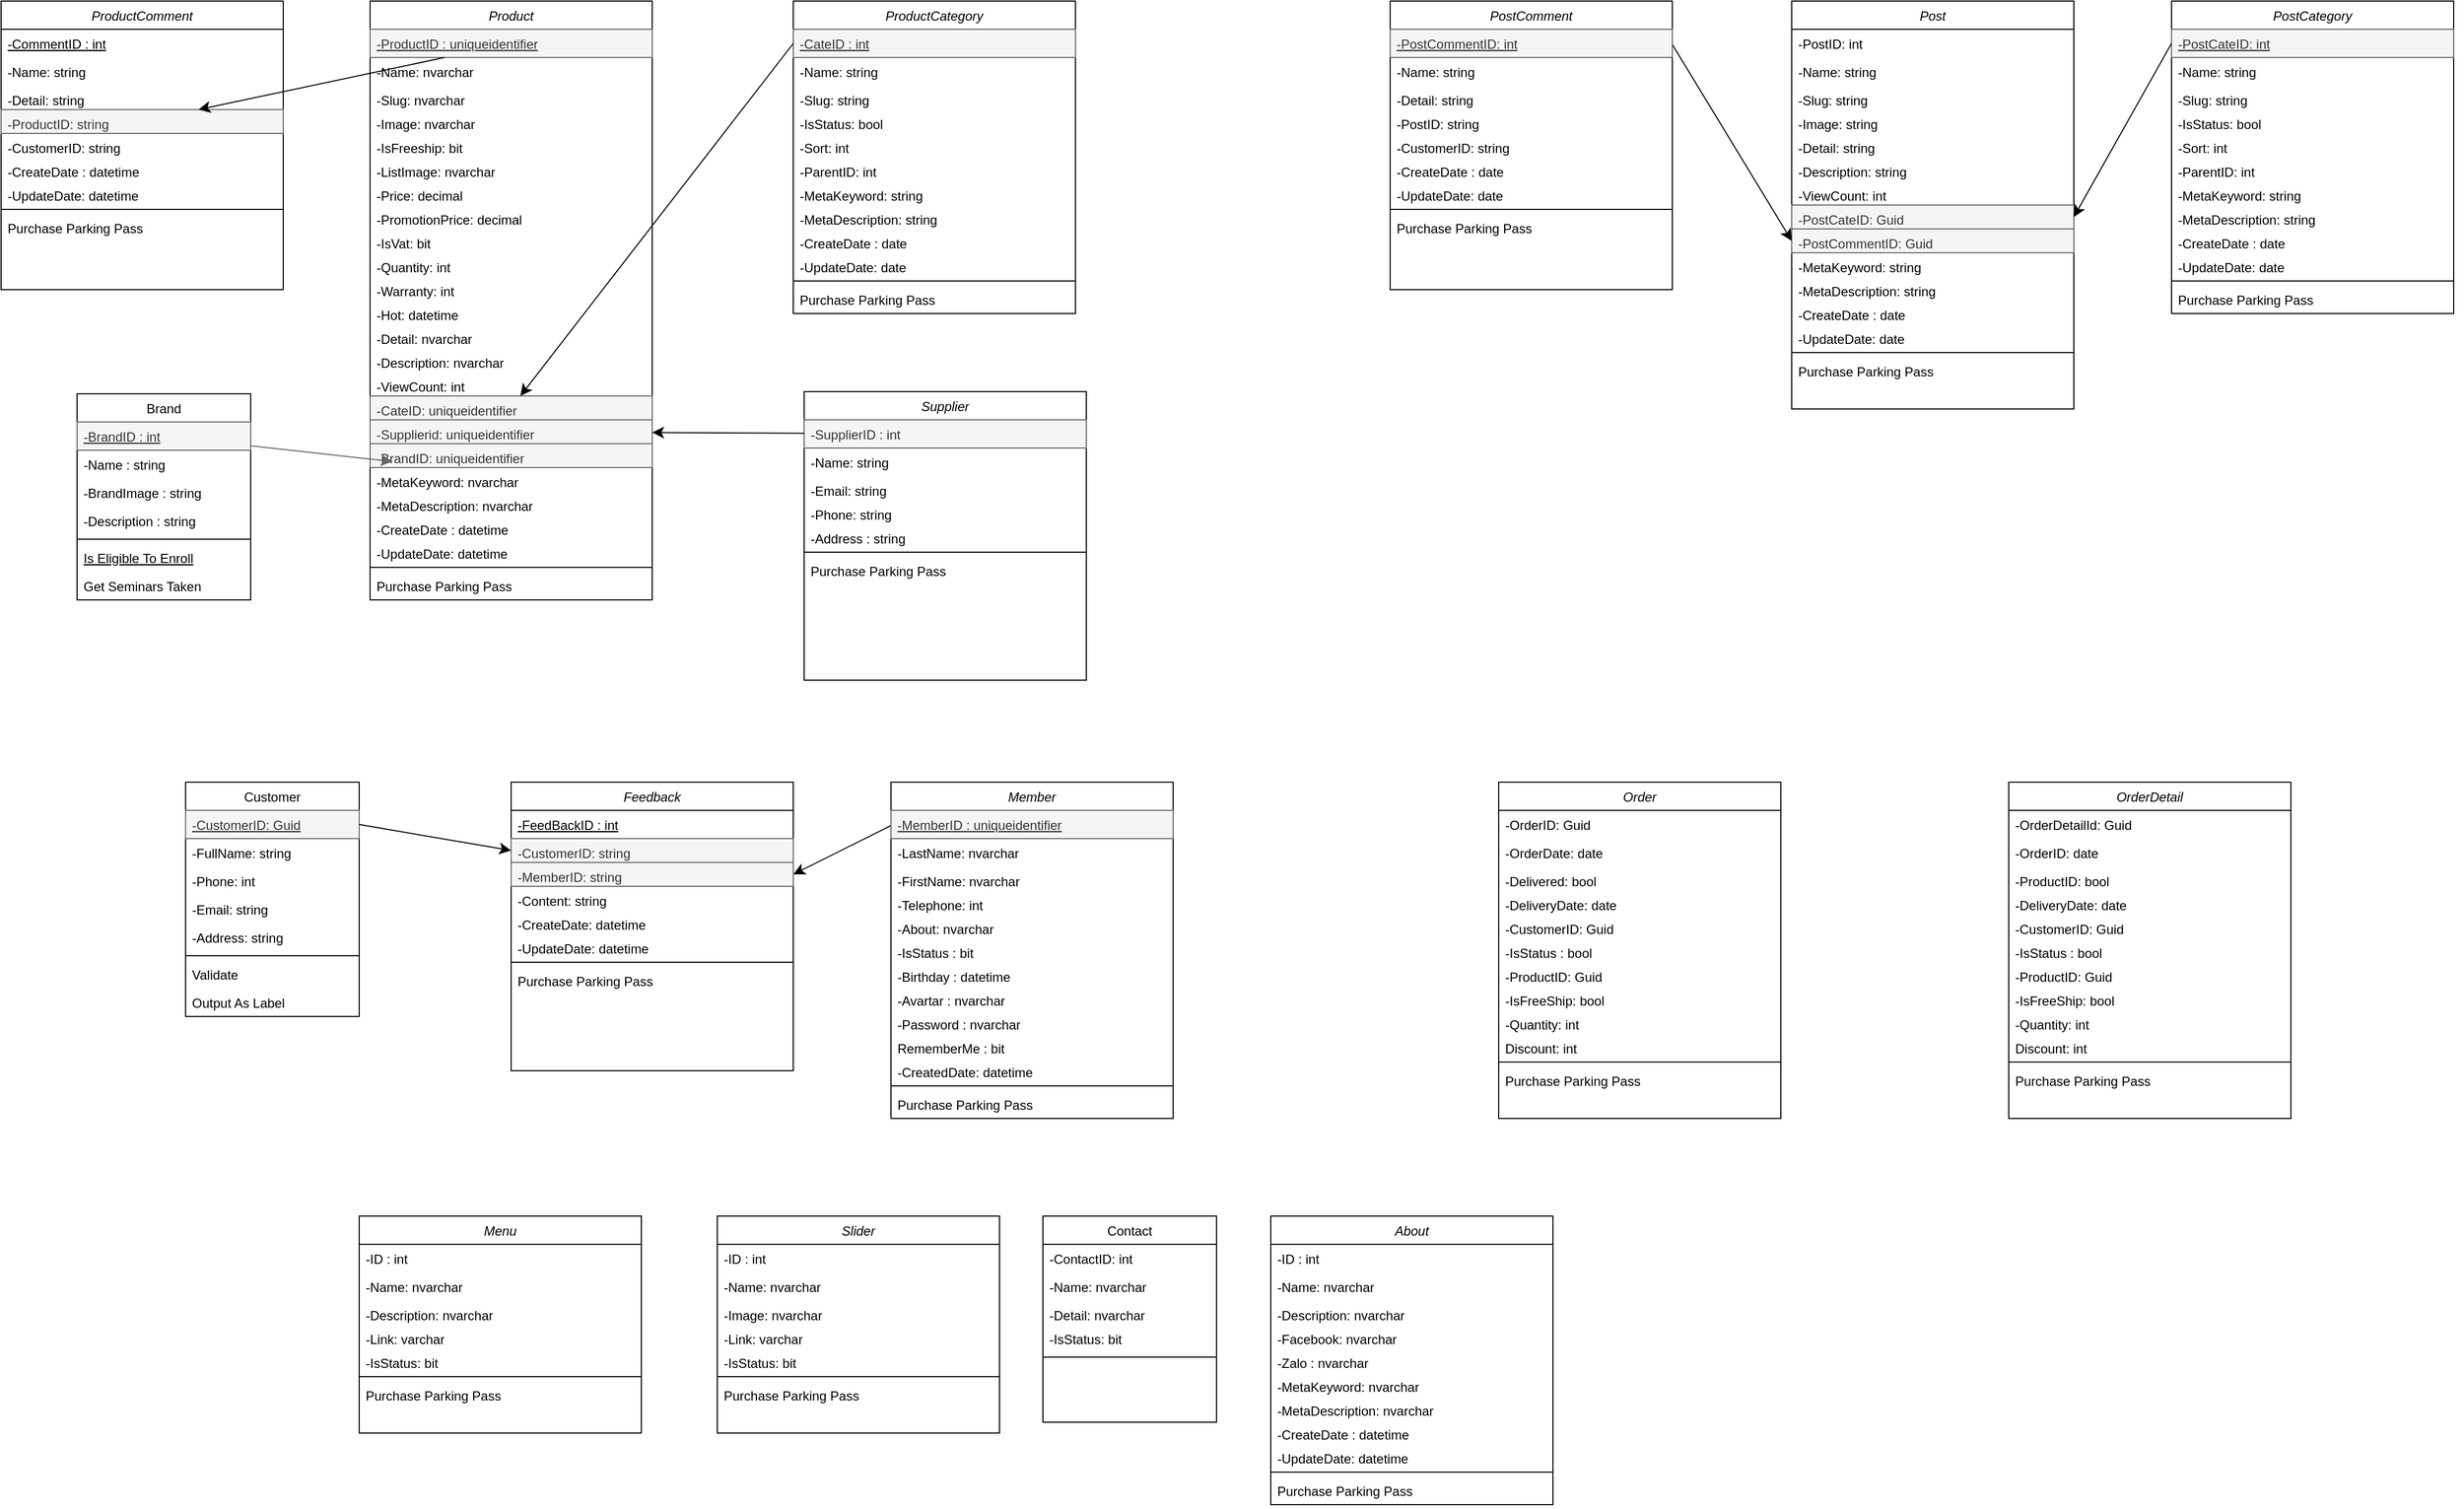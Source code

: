 <mxfile version="21.0.6" type="github">
  <diagram id="R2lEEEUBdFMjLlhIrx00" name="Page-1">
    <mxGraphModel dx="1167" dy="661" grid="1" gridSize="10" guides="1" tooltips="1" connect="1" arrows="1" fold="1" page="1" pageScale="1" pageWidth="3300" pageHeight="4681" math="0" shadow="0" extFonts="Permanent Marker^https://fonts.googleapis.com/css?family=Permanent+Marker">
      <root>
        <mxCell id="0" />
        <mxCell id="1" parent="0" />
        <mxCell id="LCNr2324bUw4uPDGSLGZ-5" value="About" style="swimlane;fontStyle=2;align=center;verticalAlign=top;childLayout=stackLayout;horizontal=1;startSize=26;horizontalStack=0;resizeParent=1;resizeLast=0;collapsible=1;marginBottom=0;rounded=0;shadow=0;strokeWidth=1;" parent="1" vertex="1">
          <mxGeometry x="1790" y="1790" width="260" height="266" as="geometry">
            <mxRectangle x="230" y="140" width="160" height="26" as="alternateBounds" />
          </mxGeometry>
        </mxCell>
        <mxCell id="LCNr2324bUw4uPDGSLGZ-6" value="-ID : int" style="text;align=left;verticalAlign=top;spacingLeft=4;spacingRight=4;overflow=hidden;rotatable=0;points=[[0,0.5],[1,0.5]];portConstraint=eastwest;" parent="LCNr2324bUw4uPDGSLGZ-5" vertex="1">
          <mxGeometry y="26" width="260" height="26" as="geometry" />
        </mxCell>
        <mxCell id="LCNr2324bUw4uPDGSLGZ-7" value="-Name: nvarchar" style="text;align=left;verticalAlign=top;spacingLeft=4;spacingRight=4;overflow=hidden;rotatable=0;points=[[0,0.5],[1,0.5]];portConstraint=eastwest;rounded=0;shadow=0;html=0;" parent="LCNr2324bUw4uPDGSLGZ-5" vertex="1">
          <mxGeometry y="52" width="260" height="26" as="geometry" />
        </mxCell>
        <mxCell id="LCNr2324bUw4uPDGSLGZ-8" value="-Description: nvarchar" style="text;align=left;verticalAlign=top;spacingLeft=4;spacingRight=4;overflow=hidden;rotatable=0;points=[[0,0.5],[1,0.5]];portConstraint=eastwest;rounded=0;shadow=0;html=0;" parent="LCNr2324bUw4uPDGSLGZ-5" vertex="1">
          <mxGeometry y="78" width="260" height="22" as="geometry" />
        </mxCell>
        <mxCell id="LCNr2324bUw4uPDGSLGZ-38" value="-Facebook: nvarchar" style="text;align=left;verticalAlign=top;spacingLeft=4;spacingRight=4;overflow=hidden;rotatable=0;points=[[0,0.5],[1,0.5]];portConstraint=eastwest;rounded=0;shadow=0;html=0;" parent="LCNr2324bUw4uPDGSLGZ-5" vertex="1">
          <mxGeometry y="100" width="260" height="22" as="geometry" />
        </mxCell>
        <mxCell id="LCNr2324bUw4uPDGSLGZ-39" value="-Zalo : nvarchar" style="text;align=left;verticalAlign=top;spacingLeft=4;spacingRight=4;overflow=hidden;rotatable=0;points=[[0,0.5],[1,0.5]];portConstraint=eastwest;rounded=0;shadow=0;html=0;" parent="LCNr2324bUw4uPDGSLGZ-5" vertex="1">
          <mxGeometry y="122" width="260" height="22" as="geometry" />
        </mxCell>
        <mxCell id="LCNr2324bUw4uPDGSLGZ-40" value="-MetaKeyword: nvarchar" style="text;align=left;verticalAlign=top;spacingLeft=4;spacingRight=4;overflow=hidden;rotatable=0;points=[[0,0.5],[1,0.5]];portConstraint=eastwest;rounded=0;shadow=0;html=0;" parent="LCNr2324bUw4uPDGSLGZ-5" vertex="1">
          <mxGeometry y="144" width="260" height="22" as="geometry" />
        </mxCell>
        <mxCell id="LCNr2324bUw4uPDGSLGZ-41" value="-MetaDescription: nvarchar" style="text;align=left;verticalAlign=top;spacingLeft=4;spacingRight=4;overflow=hidden;rotatable=0;points=[[0,0.5],[1,0.5]];portConstraint=eastwest;rounded=0;shadow=0;html=0;" parent="LCNr2324bUw4uPDGSLGZ-5" vertex="1">
          <mxGeometry y="166" width="260" height="22" as="geometry" />
        </mxCell>
        <mxCell id="LCNr2324bUw4uPDGSLGZ-42" value="-CreateDate : datetime" style="text;align=left;verticalAlign=top;spacingLeft=4;spacingRight=4;overflow=hidden;rotatable=0;points=[[0,0.5],[1,0.5]];portConstraint=eastwest;rounded=0;shadow=0;html=0;" parent="LCNr2324bUw4uPDGSLGZ-5" vertex="1">
          <mxGeometry y="188" width="260" height="22" as="geometry" />
        </mxCell>
        <mxCell id="G7e7qXY8DoMNNicGVx0g-25" value="-UpdateDate: datetime" style="text;align=left;verticalAlign=top;spacingLeft=4;spacingRight=4;overflow=hidden;rotatable=0;points=[[0,0.5],[1,0.5]];portConstraint=eastwest;rounded=0;shadow=0;html=0;" parent="LCNr2324bUw4uPDGSLGZ-5" vertex="1">
          <mxGeometry y="210" width="260" height="22" as="geometry" />
        </mxCell>
        <mxCell id="LCNr2324bUw4uPDGSLGZ-9" value="" style="line;html=1;strokeWidth=1;align=left;verticalAlign=middle;spacingTop=-1;spacingLeft=3;spacingRight=3;rotatable=0;labelPosition=right;points=[];portConstraint=eastwest;" parent="LCNr2324bUw4uPDGSLGZ-5" vertex="1">
          <mxGeometry y="232" width="260" height="8" as="geometry" />
        </mxCell>
        <mxCell id="LCNr2324bUw4uPDGSLGZ-10" value="Purchase Parking Pass" style="text;align=left;verticalAlign=top;spacingLeft=4;spacingRight=4;overflow=hidden;rotatable=0;points=[[0,0.5],[1,0.5]];portConstraint=eastwest;" parent="LCNr2324bUw4uPDGSLGZ-5" vertex="1">
          <mxGeometry y="240" width="260" height="26" as="geometry" />
        </mxCell>
        <mxCell id="LCNr2324bUw4uPDGSLGZ-43" style="edgeStyle=orthogonalEdgeStyle;rounded=0;orthogonalLoop=1;jettySize=auto;html=1;exitX=1;exitY=0.5;exitDx=0;exitDy=0;" parent="LCNr2324bUw4uPDGSLGZ-5" source="LCNr2324bUw4uPDGSLGZ-38" target="LCNr2324bUw4uPDGSLGZ-38" edge="1">
          <mxGeometry relative="1" as="geometry" />
        </mxCell>
        <mxCell id="LCNr2324bUw4uPDGSLGZ-11" value="Brand" style="swimlane;fontStyle=0;align=center;verticalAlign=top;childLayout=stackLayout;horizontal=1;startSize=26;horizontalStack=0;resizeParent=1;resizeLast=0;collapsible=1;marginBottom=0;rounded=0;shadow=0;strokeWidth=1;" parent="1" vertex="1">
          <mxGeometry x="690" y="1032" width="160" height="190" as="geometry">
            <mxRectangle x="130" y="380" width="160" height="26" as="alternateBounds" />
          </mxGeometry>
        </mxCell>
        <mxCell id="LCNr2324bUw4uPDGSLGZ-12" value="-BrandID : int" style="text;align=left;verticalAlign=top;spacingLeft=4;spacingRight=4;overflow=hidden;rotatable=0;points=[[0,0.5],[1,0.5]];portConstraint=eastwest;fillColor=#f5f5f5;fontColor=#333333;strokeColor=#666666;fontStyle=4" parent="LCNr2324bUw4uPDGSLGZ-11" vertex="1">
          <mxGeometry y="26" width="160" height="26" as="geometry" />
        </mxCell>
        <mxCell id="LCNr2324bUw4uPDGSLGZ-13" value="-Name : string" style="text;align=left;verticalAlign=top;spacingLeft=4;spacingRight=4;overflow=hidden;rotatable=0;points=[[0,0.5],[1,0.5]];portConstraint=eastwest;rounded=0;shadow=0;html=0;" parent="LCNr2324bUw4uPDGSLGZ-11" vertex="1">
          <mxGeometry y="52" width="160" height="26" as="geometry" />
        </mxCell>
        <mxCell id="LCNr2324bUw4uPDGSLGZ-45" value="-BrandImage : string" style="text;align=left;verticalAlign=top;spacingLeft=4;spacingRight=4;overflow=hidden;rotatable=0;points=[[0,0.5],[1,0.5]];portConstraint=eastwest;rounded=0;shadow=0;html=0;" parent="LCNr2324bUw4uPDGSLGZ-11" vertex="1">
          <mxGeometry y="78" width="160" height="26" as="geometry" />
        </mxCell>
        <mxCell id="LCNr2324bUw4uPDGSLGZ-46" value="-Description : string" style="text;align=left;verticalAlign=top;spacingLeft=4;spacingRight=4;overflow=hidden;rotatable=0;points=[[0,0.5],[1,0.5]];portConstraint=eastwest;rounded=0;shadow=0;html=0;" parent="LCNr2324bUw4uPDGSLGZ-11" vertex="1">
          <mxGeometry y="104" width="160" height="26" as="geometry" />
        </mxCell>
        <mxCell id="LCNr2324bUw4uPDGSLGZ-14" value="" style="line;html=1;strokeWidth=1;align=left;verticalAlign=middle;spacingTop=-1;spacingLeft=3;spacingRight=3;rotatable=0;labelPosition=right;points=[];portConstraint=eastwest;" parent="LCNr2324bUw4uPDGSLGZ-11" vertex="1">
          <mxGeometry y="130" width="160" height="8" as="geometry" />
        </mxCell>
        <mxCell id="LCNr2324bUw4uPDGSLGZ-15" value="Is Eligible To Enroll" style="text;align=left;verticalAlign=top;spacingLeft=4;spacingRight=4;overflow=hidden;rotatable=0;points=[[0,0.5],[1,0.5]];portConstraint=eastwest;fontStyle=4" parent="LCNr2324bUw4uPDGSLGZ-11" vertex="1">
          <mxGeometry y="138" width="160" height="26" as="geometry" />
        </mxCell>
        <mxCell id="LCNr2324bUw4uPDGSLGZ-16" value="Get Seminars Taken" style="text;align=left;verticalAlign=top;spacingLeft=4;spacingRight=4;overflow=hidden;rotatable=0;points=[[0,0.5],[1,0.5]];portConstraint=eastwest;" parent="LCNr2324bUw4uPDGSLGZ-11" vertex="1">
          <mxGeometry y="164" width="160" height="26" as="geometry" />
        </mxCell>
        <mxCell id="LCNr2324bUw4uPDGSLGZ-18" value="Contact" style="swimlane;fontStyle=0;align=center;verticalAlign=top;childLayout=stackLayout;horizontal=1;startSize=26;horizontalStack=0;resizeParent=1;resizeLast=0;collapsible=1;marginBottom=0;rounded=0;shadow=0;strokeWidth=1;" parent="1" vertex="1">
          <mxGeometry x="1580" y="1790" width="160" height="190" as="geometry">
            <mxRectangle x="340" y="380" width="170" height="26" as="alternateBounds" />
          </mxGeometry>
        </mxCell>
        <mxCell id="LCNr2324bUw4uPDGSLGZ-19" value="-ContactID: int" style="text;align=left;verticalAlign=top;spacingLeft=4;spacingRight=4;overflow=hidden;rotatable=0;points=[[0,0.5],[1,0.5]];portConstraint=eastwest;" parent="LCNr2324bUw4uPDGSLGZ-18" vertex="1">
          <mxGeometry y="26" width="160" height="26" as="geometry" />
        </mxCell>
        <mxCell id="LCNr2324bUw4uPDGSLGZ-47" value="-Name: nvarchar" style="text;align=left;verticalAlign=top;spacingLeft=4;spacingRight=4;overflow=hidden;rotatable=0;points=[[0,0.5],[1,0.5]];portConstraint=eastwest;" parent="LCNr2324bUw4uPDGSLGZ-18" vertex="1">
          <mxGeometry y="52" width="160" height="26" as="geometry" />
        </mxCell>
        <mxCell id="LCNr2324bUw4uPDGSLGZ-48" value="-Detail: nvarchar" style="text;align=left;verticalAlign=top;spacingLeft=4;spacingRight=4;overflow=hidden;rotatable=0;points=[[0,0.5],[1,0.5]];portConstraint=eastwest;" parent="LCNr2324bUw4uPDGSLGZ-18" vertex="1">
          <mxGeometry y="78" width="160" height="22" as="geometry" />
        </mxCell>
        <mxCell id="G7e7qXY8DoMNNicGVx0g-1" value="-IsStatus: bit" style="text;align=left;verticalAlign=top;spacingLeft=4;spacingRight=4;overflow=hidden;rotatable=0;points=[[0,0.5],[1,0.5]];portConstraint=eastwest;" parent="LCNr2324bUw4uPDGSLGZ-18" vertex="1">
          <mxGeometry y="100" width="160" height="26" as="geometry" />
        </mxCell>
        <mxCell id="LCNr2324bUw4uPDGSLGZ-20" value="" style="line;html=1;strokeWidth=1;align=left;verticalAlign=middle;spacingTop=-1;spacingLeft=3;spacingRight=3;rotatable=0;labelPosition=right;points=[];portConstraint=eastwest;" parent="LCNr2324bUw4uPDGSLGZ-18" vertex="1">
          <mxGeometry y="126" width="160" height="8" as="geometry" />
        </mxCell>
        <mxCell id="LCNr2324bUw4uPDGSLGZ-22" value="Customer" style="swimlane;fontStyle=0;align=center;verticalAlign=top;childLayout=stackLayout;horizontal=1;startSize=26;horizontalStack=0;resizeParent=1;resizeLast=0;collapsible=1;marginBottom=0;rounded=0;shadow=0;strokeWidth=1;" parent="1" vertex="1">
          <mxGeometry x="790" y="1390" width="160" height="216" as="geometry">
            <mxRectangle x="550" y="140" width="160" height="26" as="alternateBounds" />
          </mxGeometry>
        </mxCell>
        <mxCell id="LCNr2324bUw4uPDGSLGZ-23" value="-CustomerID: Guid" style="text;align=left;verticalAlign=top;spacingLeft=4;spacingRight=4;overflow=hidden;rotatable=0;points=[[0,0.5],[1,0.5]];portConstraint=eastwest;fillColor=#f5f5f5;fontColor=#333333;strokeColor=#666666;fontStyle=4" parent="LCNr2324bUw4uPDGSLGZ-22" vertex="1">
          <mxGeometry y="26" width="160" height="26" as="geometry" />
        </mxCell>
        <mxCell id="LCNr2324bUw4uPDGSLGZ-24" value="-FullName: string" style="text;align=left;verticalAlign=top;spacingLeft=4;spacingRight=4;overflow=hidden;rotatable=0;points=[[0,0.5],[1,0.5]];portConstraint=eastwest;rounded=0;shadow=0;html=0;" parent="LCNr2324bUw4uPDGSLGZ-22" vertex="1">
          <mxGeometry y="52" width="160" height="26" as="geometry" />
        </mxCell>
        <mxCell id="LCNr2324bUw4uPDGSLGZ-25" value="-Phone: int" style="text;align=left;verticalAlign=top;spacingLeft=4;spacingRight=4;overflow=hidden;rotatable=0;points=[[0,0.5],[1,0.5]];portConstraint=eastwest;rounded=0;shadow=0;html=0;" parent="LCNr2324bUw4uPDGSLGZ-22" vertex="1">
          <mxGeometry y="78" width="160" height="26" as="geometry" />
        </mxCell>
        <mxCell id="LCNr2324bUw4uPDGSLGZ-26" value="-Email: string" style="text;align=left;verticalAlign=top;spacingLeft=4;spacingRight=4;overflow=hidden;rotatable=0;points=[[0,0.5],[1,0.5]];portConstraint=eastwest;rounded=0;shadow=0;html=0;" parent="LCNr2324bUw4uPDGSLGZ-22" vertex="1">
          <mxGeometry y="104" width="160" height="26" as="geometry" />
        </mxCell>
        <mxCell id="LCNr2324bUw4uPDGSLGZ-27" value="-Address: string" style="text;align=left;verticalAlign=top;spacingLeft=4;spacingRight=4;overflow=hidden;rotatable=0;points=[[0,0.5],[1,0.5]];portConstraint=eastwest;rounded=0;shadow=0;html=0;" parent="LCNr2324bUw4uPDGSLGZ-22" vertex="1">
          <mxGeometry y="130" width="160" height="26" as="geometry" />
        </mxCell>
        <mxCell id="LCNr2324bUw4uPDGSLGZ-28" value="" style="line;html=1;strokeWidth=1;align=left;verticalAlign=middle;spacingTop=-1;spacingLeft=3;spacingRight=3;rotatable=0;labelPosition=right;points=[];portConstraint=eastwest;" parent="LCNr2324bUw4uPDGSLGZ-22" vertex="1">
          <mxGeometry y="156" width="160" height="8" as="geometry" />
        </mxCell>
        <mxCell id="LCNr2324bUw4uPDGSLGZ-29" value="Validate" style="text;align=left;verticalAlign=top;spacingLeft=4;spacingRight=4;overflow=hidden;rotatable=0;points=[[0,0.5],[1,0.5]];portConstraint=eastwest;" parent="LCNr2324bUw4uPDGSLGZ-22" vertex="1">
          <mxGeometry y="164" width="160" height="26" as="geometry" />
        </mxCell>
        <mxCell id="LCNr2324bUw4uPDGSLGZ-30" value="Output As Label" style="text;align=left;verticalAlign=top;spacingLeft=4;spacingRight=4;overflow=hidden;rotatable=0;points=[[0,0.5],[1,0.5]];portConstraint=eastwest;" parent="LCNr2324bUw4uPDGSLGZ-22" vertex="1">
          <mxGeometry y="190" width="160" height="26" as="geometry" />
        </mxCell>
        <mxCell id="G7e7qXY8DoMNNicGVx0g-2" value="Feedback" style="swimlane;fontStyle=2;align=center;verticalAlign=top;childLayout=stackLayout;horizontal=1;startSize=26;horizontalStack=0;resizeParent=1;resizeLast=0;collapsible=1;marginBottom=0;rounded=0;shadow=0;strokeWidth=1;" parent="1" vertex="1">
          <mxGeometry x="1090" y="1390" width="260" height="266" as="geometry">
            <mxRectangle x="230" y="140" width="160" height="26" as="alternateBounds" />
          </mxGeometry>
        </mxCell>
        <mxCell id="G7e7qXY8DoMNNicGVx0g-3" value="-FeedBackID : int" style="text;align=left;verticalAlign=top;spacingLeft=4;spacingRight=4;overflow=hidden;rotatable=0;points=[[0,0.5],[1,0.5]];portConstraint=eastwest;fontStyle=4" parent="G7e7qXY8DoMNNicGVx0g-2" vertex="1">
          <mxGeometry y="26" width="260" height="26" as="geometry" />
        </mxCell>
        <mxCell id="wgqI6q_yxmYhnUd8IYQ2-146" value="-CustomerID: string" style="text;align=left;verticalAlign=top;spacingLeft=4;spacingRight=4;overflow=hidden;rotatable=0;points=[[0,0.5],[1,0.5]];portConstraint=eastwest;rounded=0;shadow=0;html=0;fillColor=#f5f5f5;fontColor=#333333;strokeColor=#666666;" vertex="1" parent="G7e7qXY8DoMNNicGVx0g-2">
          <mxGeometry y="52" width="260" height="22" as="geometry" />
        </mxCell>
        <mxCell id="G7e7qXY8DoMNNicGVx0g-8" value="-MemberID: string" style="text;align=left;verticalAlign=top;spacingLeft=4;spacingRight=4;overflow=hidden;rotatable=0;points=[[0,0.5],[1,0.5]];portConstraint=eastwest;rounded=0;shadow=0;html=0;fillColor=#f5f5f5;fontColor=#333333;strokeColor=#666666;" parent="G7e7qXY8DoMNNicGVx0g-2" vertex="1">
          <mxGeometry y="74" width="260" height="22" as="geometry" />
        </mxCell>
        <mxCell id="wgqI6q_yxmYhnUd8IYQ2-148" value="-Content: string" style="text;align=left;verticalAlign=top;spacingLeft=4;spacingRight=4;overflow=hidden;rotatable=0;points=[[0,0.5],[1,0.5]];portConstraint=eastwest;rounded=0;shadow=0;html=0;" vertex="1" parent="G7e7qXY8DoMNNicGVx0g-2">
          <mxGeometry y="96" width="260" height="22" as="geometry" />
        </mxCell>
        <mxCell id="wgqI6q_yxmYhnUd8IYQ2-149" value="-CreateDate: datetime" style="text;align=left;verticalAlign=top;spacingLeft=4;spacingRight=4;overflow=hidden;rotatable=0;points=[[0,0.5],[1,0.5]];portConstraint=eastwest;rounded=0;shadow=0;html=0;" vertex="1" parent="G7e7qXY8DoMNNicGVx0g-2">
          <mxGeometry y="118" width="260" height="22" as="geometry" />
        </mxCell>
        <mxCell id="wgqI6q_yxmYhnUd8IYQ2-150" value="-UpdateDate: datetime" style="text;align=left;verticalAlign=top;spacingLeft=4;spacingRight=4;overflow=hidden;rotatable=0;points=[[0,0.5],[1,0.5]];portConstraint=eastwest;rounded=0;shadow=0;html=0;" vertex="1" parent="G7e7qXY8DoMNNicGVx0g-2">
          <mxGeometry y="140" width="260" height="22" as="geometry" />
        </mxCell>
        <mxCell id="G7e7qXY8DoMNNicGVx0g-11" value="" style="line;html=1;strokeWidth=1;align=left;verticalAlign=middle;spacingTop=-1;spacingLeft=3;spacingRight=3;rotatable=0;labelPosition=right;points=[];portConstraint=eastwest;" parent="G7e7qXY8DoMNNicGVx0g-2" vertex="1">
          <mxGeometry y="162" width="260" height="8" as="geometry" />
        </mxCell>
        <mxCell id="G7e7qXY8DoMNNicGVx0g-12" value="Purchase Parking Pass" style="text;align=left;verticalAlign=top;spacingLeft=4;spacingRight=4;overflow=hidden;rotatable=0;points=[[0,0.5],[1,0.5]];portConstraint=eastwest;" parent="G7e7qXY8DoMNNicGVx0g-2" vertex="1">
          <mxGeometry y="170" width="260" height="26" as="geometry" />
        </mxCell>
        <mxCell id="G7e7qXY8DoMNNicGVx0g-13" style="edgeStyle=orthogonalEdgeStyle;rounded=0;orthogonalLoop=1;jettySize=auto;html=1;exitX=1;exitY=0.5;exitDx=0;exitDy=0;" parent="G7e7qXY8DoMNNicGVx0g-2" edge="1">
          <mxGeometry relative="1" as="geometry">
            <mxPoint x="260.0" y="63" as="sourcePoint" />
            <mxPoint x="260.0" y="63" as="targetPoint" />
          </mxGeometry>
        </mxCell>
        <mxCell id="G7e7qXY8DoMNNicGVx0g-14" value="Member" style="swimlane;fontStyle=2;align=center;verticalAlign=top;childLayout=stackLayout;horizontal=1;startSize=26;horizontalStack=0;resizeParent=1;resizeLast=0;collapsible=1;marginBottom=0;rounded=0;shadow=0;strokeWidth=1;" parent="1" vertex="1">
          <mxGeometry x="1440" y="1390" width="260" height="310" as="geometry">
            <mxRectangle x="230" y="140" width="160" height="26" as="alternateBounds" />
          </mxGeometry>
        </mxCell>
        <mxCell id="wgqI6q_yxmYhnUd8IYQ2-159" value="" style="endArrow=classic;html=1;rounded=0;fontSize=12;startSize=8;endSize=8;curved=1;entryX=1;entryY=0.5;entryDx=0;entryDy=0;" edge="1" parent="G7e7qXY8DoMNNicGVx0g-14" target="G7e7qXY8DoMNNicGVx0g-8">
          <mxGeometry width="50" height="50" relative="1" as="geometry">
            <mxPoint y="40" as="sourcePoint" />
            <mxPoint x="50" y="-10" as="targetPoint" />
          </mxGeometry>
        </mxCell>
        <mxCell id="G7e7qXY8DoMNNicGVx0g-15" value="-MemberID : uniqueidentifier" style="text;align=left;verticalAlign=top;spacingLeft=4;spacingRight=4;overflow=hidden;rotatable=0;points=[[0,0.5],[1,0.5]];portConstraint=eastwest;fillColor=#f5f5f5;fontColor=#333333;strokeColor=#666666;fontStyle=4" parent="G7e7qXY8DoMNNicGVx0g-14" vertex="1">
          <mxGeometry y="26" width="260" height="26" as="geometry" />
        </mxCell>
        <mxCell id="G7e7qXY8DoMNNicGVx0g-16" value="-LastName: nvarchar" style="text;align=left;verticalAlign=top;spacingLeft=4;spacingRight=4;overflow=hidden;rotatable=0;points=[[0,0.5],[1,0.5]];portConstraint=eastwest;rounded=0;shadow=0;html=0;" parent="G7e7qXY8DoMNNicGVx0g-14" vertex="1">
          <mxGeometry y="52" width="260" height="26" as="geometry" />
        </mxCell>
        <mxCell id="G7e7qXY8DoMNNicGVx0g-17" value="-FirstName: nvarchar" style="text;align=left;verticalAlign=top;spacingLeft=4;spacingRight=4;overflow=hidden;rotatable=0;points=[[0,0.5],[1,0.5]];portConstraint=eastwest;rounded=0;shadow=0;html=0;" parent="G7e7qXY8DoMNNicGVx0g-14" vertex="1">
          <mxGeometry y="78" width="260" height="22" as="geometry" />
        </mxCell>
        <mxCell id="G7e7qXY8DoMNNicGVx0g-18" value="-Telephone: int" style="text;align=left;verticalAlign=top;spacingLeft=4;spacingRight=4;overflow=hidden;rotatable=0;points=[[0,0.5],[1,0.5]];portConstraint=eastwest;rounded=0;shadow=0;html=0;" parent="G7e7qXY8DoMNNicGVx0g-14" vertex="1">
          <mxGeometry y="100" width="260" height="22" as="geometry" />
        </mxCell>
        <mxCell id="G7e7qXY8DoMNNicGVx0g-19" value="-About: nvarchar&#xa;" style="text;align=left;verticalAlign=top;spacingLeft=4;spacingRight=4;overflow=hidden;rotatable=0;points=[[0,0.5],[1,0.5]];portConstraint=eastwest;rounded=0;shadow=0;html=0;" parent="G7e7qXY8DoMNNicGVx0g-14" vertex="1">
          <mxGeometry y="122" width="260" height="22" as="geometry" />
        </mxCell>
        <mxCell id="G7e7qXY8DoMNNicGVx0g-20" value="-IsStatus : bit" style="text;align=left;verticalAlign=top;spacingLeft=4;spacingRight=4;overflow=hidden;rotatable=0;points=[[0,0.5],[1,0.5]];portConstraint=eastwest;rounded=0;shadow=0;html=0;" parent="G7e7qXY8DoMNNicGVx0g-14" vertex="1">
          <mxGeometry y="144" width="260" height="22" as="geometry" />
        </mxCell>
        <mxCell id="G7e7qXY8DoMNNicGVx0g-24" value="-Birthday : datetime" style="text;align=left;verticalAlign=top;spacingLeft=4;spacingRight=4;overflow=hidden;rotatable=0;points=[[0,0.5],[1,0.5]];portConstraint=eastwest;rounded=0;shadow=0;html=0;" parent="G7e7qXY8DoMNNicGVx0g-14" vertex="1">
          <mxGeometry y="166" width="260" height="22" as="geometry" />
        </mxCell>
        <mxCell id="G7e7qXY8DoMNNicGVx0g-26" value="-Avartar : nvarchar" style="text;align=left;verticalAlign=top;spacingLeft=4;spacingRight=4;overflow=hidden;rotatable=0;points=[[0,0.5],[1,0.5]];portConstraint=eastwest;rounded=0;shadow=0;html=0;" parent="G7e7qXY8DoMNNicGVx0g-14" vertex="1">
          <mxGeometry y="188" width="260" height="22" as="geometry" />
        </mxCell>
        <mxCell id="G7e7qXY8DoMNNicGVx0g-27" value="-Password : nvarchar" style="text;align=left;verticalAlign=top;spacingLeft=4;spacingRight=4;overflow=hidden;rotatable=0;points=[[0,0.5],[1,0.5]];portConstraint=eastwest;rounded=0;shadow=0;html=0;" parent="G7e7qXY8DoMNNicGVx0g-14" vertex="1">
          <mxGeometry y="210" width="260" height="22" as="geometry" />
        </mxCell>
        <mxCell id="G7e7qXY8DoMNNicGVx0g-28" value="RememberMe : bit" style="text;align=left;verticalAlign=top;spacingLeft=4;spacingRight=4;overflow=hidden;rotatable=0;points=[[0,0.5],[1,0.5]];portConstraint=eastwest;rounded=0;shadow=0;html=0;" parent="G7e7qXY8DoMNNicGVx0g-14" vertex="1">
          <mxGeometry y="232" width="260" height="22" as="geometry" />
        </mxCell>
        <mxCell id="G7e7qXY8DoMNNicGVx0g-29" value="-CreatedDate: datetime" style="text;align=left;verticalAlign=top;spacingLeft=4;spacingRight=4;overflow=hidden;rotatable=0;points=[[0,0.5],[1,0.5]];portConstraint=eastwest;rounded=0;shadow=0;html=0;" parent="G7e7qXY8DoMNNicGVx0g-14" vertex="1">
          <mxGeometry y="254" width="260" height="22" as="geometry" />
        </mxCell>
        <mxCell id="G7e7qXY8DoMNNicGVx0g-21" value="" style="line;html=1;strokeWidth=1;align=left;verticalAlign=middle;spacingTop=-1;spacingLeft=3;spacingRight=3;rotatable=0;labelPosition=right;points=[];portConstraint=eastwest;" parent="G7e7qXY8DoMNNicGVx0g-14" vertex="1">
          <mxGeometry y="276" width="260" height="8" as="geometry" />
        </mxCell>
        <mxCell id="G7e7qXY8DoMNNicGVx0g-22" value="Purchase Parking Pass" style="text;align=left;verticalAlign=top;spacingLeft=4;spacingRight=4;overflow=hidden;rotatable=0;points=[[0,0.5],[1,0.5]];portConstraint=eastwest;" parent="G7e7qXY8DoMNNicGVx0g-14" vertex="1">
          <mxGeometry y="284" width="260" height="26" as="geometry" />
        </mxCell>
        <mxCell id="G7e7qXY8DoMNNicGVx0g-23" style="edgeStyle=orthogonalEdgeStyle;rounded=0;orthogonalLoop=1;jettySize=auto;html=1;exitX=1;exitY=0.5;exitDx=0;exitDy=0;" parent="G7e7qXY8DoMNNicGVx0g-14" source="G7e7qXY8DoMNNicGVx0g-18" target="G7e7qXY8DoMNNicGVx0g-18" edge="1">
          <mxGeometry relative="1" as="geometry" />
        </mxCell>
        <mxCell id="G7e7qXY8DoMNNicGVx0g-30" value="Menu" style="swimlane;fontStyle=2;align=center;verticalAlign=top;childLayout=stackLayout;horizontal=1;startSize=26;horizontalStack=0;resizeParent=1;resizeLast=0;collapsible=1;marginBottom=0;rounded=0;shadow=0;strokeWidth=1;" parent="1" vertex="1">
          <mxGeometry x="950" y="1790" width="260" height="200" as="geometry">
            <mxRectangle x="230" y="140" width="160" height="26" as="alternateBounds" />
          </mxGeometry>
        </mxCell>
        <mxCell id="G7e7qXY8DoMNNicGVx0g-31" value="-ID : int" style="text;align=left;verticalAlign=top;spacingLeft=4;spacingRight=4;overflow=hidden;rotatable=0;points=[[0,0.5],[1,0.5]];portConstraint=eastwest;" parent="G7e7qXY8DoMNNicGVx0g-30" vertex="1">
          <mxGeometry y="26" width="260" height="26" as="geometry" />
        </mxCell>
        <mxCell id="G7e7qXY8DoMNNicGVx0g-32" value="-Name: nvarchar" style="text;align=left;verticalAlign=top;spacingLeft=4;spacingRight=4;overflow=hidden;rotatable=0;points=[[0,0.5],[1,0.5]];portConstraint=eastwest;rounded=0;shadow=0;html=0;" parent="G7e7qXY8DoMNNicGVx0g-30" vertex="1">
          <mxGeometry y="52" width="260" height="26" as="geometry" />
        </mxCell>
        <mxCell id="G7e7qXY8DoMNNicGVx0g-33" value="-Description: nvarchar" style="text;align=left;verticalAlign=top;spacingLeft=4;spacingRight=4;overflow=hidden;rotatable=0;points=[[0,0.5],[1,0.5]];portConstraint=eastwest;rounded=0;shadow=0;html=0;" parent="G7e7qXY8DoMNNicGVx0g-30" vertex="1">
          <mxGeometry y="78" width="260" height="22" as="geometry" />
        </mxCell>
        <mxCell id="G7e7qXY8DoMNNicGVx0g-34" value="-Link: varchar" style="text;align=left;verticalAlign=top;spacingLeft=4;spacingRight=4;overflow=hidden;rotatable=0;points=[[0,0.5],[1,0.5]];portConstraint=eastwest;rounded=0;shadow=0;html=0;" parent="G7e7qXY8DoMNNicGVx0g-30" vertex="1">
          <mxGeometry y="100" width="260" height="22" as="geometry" />
        </mxCell>
        <mxCell id="G7e7qXY8DoMNNicGVx0g-35" value="-IsStatus: bit" style="text;align=left;verticalAlign=top;spacingLeft=4;spacingRight=4;overflow=hidden;rotatable=0;points=[[0,0.5],[1,0.5]];portConstraint=eastwest;rounded=0;shadow=0;html=0;" parent="G7e7qXY8DoMNNicGVx0g-30" vertex="1">
          <mxGeometry y="122" width="260" height="22" as="geometry" />
        </mxCell>
        <mxCell id="G7e7qXY8DoMNNicGVx0g-37" value="" style="line;html=1;strokeWidth=1;align=left;verticalAlign=middle;spacingTop=-1;spacingLeft=3;spacingRight=3;rotatable=0;labelPosition=right;points=[];portConstraint=eastwest;" parent="G7e7qXY8DoMNNicGVx0g-30" vertex="1">
          <mxGeometry y="144" width="260" height="8" as="geometry" />
        </mxCell>
        <mxCell id="G7e7qXY8DoMNNicGVx0g-38" value="Purchase Parking Pass" style="text;align=left;verticalAlign=top;spacingLeft=4;spacingRight=4;overflow=hidden;rotatable=0;points=[[0,0.5],[1,0.5]];portConstraint=eastwest;" parent="G7e7qXY8DoMNNicGVx0g-30" vertex="1">
          <mxGeometry y="152" width="260" height="26" as="geometry" />
        </mxCell>
        <mxCell id="G7e7qXY8DoMNNicGVx0g-39" style="edgeStyle=orthogonalEdgeStyle;rounded=0;orthogonalLoop=1;jettySize=auto;html=1;exitX=1;exitY=0.5;exitDx=0;exitDy=0;" parent="G7e7qXY8DoMNNicGVx0g-30" source="G7e7qXY8DoMNNicGVx0g-34" target="G7e7qXY8DoMNNicGVx0g-34" edge="1">
          <mxGeometry relative="1" as="geometry" />
        </mxCell>
        <mxCell id="G7e7qXY8DoMNNicGVx0g-55" value="Order" style="swimlane;fontStyle=2;align=center;verticalAlign=top;childLayout=stackLayout;horizontal=1;startSize=26;horizontalStack=0;resizeParent=1;resizeLast=0;collapsible=1;marginBottom=0;rounded=0;shadow=0;strokeWidth=1;" parent="1" vertex="1">
          <mxGeometry x="2000" y="1390" width="260" height="310" as="geometry">
            <mxRectangle x="230" y="140" width="160" height="26" as="alternateBounds" />
          </mxGeometry>
        </mxCell>
        <mxCell id="G7e7qXY8DoMNNicGVx0g-56" value="-OrderID: Guid" style="text;align=left;verticalAlign=top;spacingLeft=4;spacingRight=4;overflow=hidden;rotatable=0;points=[[0,0.5],[1,0.5]];portConstraint=eastwest;" parent="G7e7qXY8DoMNNicGVx0g-55" vertex="1">
          <mxGeometry y="26" width="260" height="26" as="geometry" />
        </mxCell>
        <mxCell id="G7e7qXY8DoMNNicGVx0g-57" value="-OrderDate: date" style="text;align=left;verticalAlign=top;spacingLeft=4;spacingRight=4;overflow=hidden;rotatable=0;points=[[0,0.5],[1,0.5]];portConstraint=eastwest;rounded=0;shadow=0;html=0;" parent="G7e7qXY8DoMNNicGVx0g-55" vertex="1">
          <mxGeometry y="52" width="260" height="26" as="geometry" />
        </mxCell>
        <mxCell id="G7e7qXY8DoMNNicGVx0g-58" value="-Delivered: bool" style="text;align=left;verticalAlign=top;spacingLeft=4;spacingRight=4;overflow=hidden;rotatable=0;points=[[0,0.5],[1,0.5]];portConstraint=eastwest;rounded=0;shadow=0;html=0;" parent="G7e7qXY8DoMNNicGVx0g-55" vertex="1">
          <mxGeometry y="78" width="260" height="22" as="geometry" />
        </mxCell>
        <mxCell id="G7e7qXY8DoMNNicGVx0g-59" value="-DeliveryDate: date" style="text;align=left;verticalAlign=top;spacingLeft=4;spacingRight=4;overflow=hidden;rotatable=0;points=[[0,0.5],[1,0.5]];portConstraint=eastwest;rounded=0;shadow=0;html=0;" parent="G7e7qXY8DoMNNicGVx0g-55" vertex="1">
          <mxGeometry y="100" width="260" height="22" as="geometry" />
        </mxCell>
        <mxCell id="G7e7qXY8DoMNNicGVx0g-60" value="-CustomerID: Guid&#xa;" style="text;align=left;verticalAlign=top;spacingLeft=4;spacingRight=4;overflow=hidden;rotatable=0;points=[[0,0.5],[1,0.5]];portConstraint=eastwest;rounded=0;shadow=0;html=0;" parent="G7e7qXY8DoMNNicGVx0g-55" vertex="1">
          <mxGeometry y="122" width="260" height="22" as="geometry" />
        </mxCell>
        <mxCell id="G7e7qXY8DoMNNicGVx0g-61" value="-IsStatus : bool" style="text;align=left;verticalAlign=top;spacingLeft=4;spacingRight=4;overflow=hidden;rotatable=0;points=[[0,0.5],[1,0.5]];portConstraint=eastwest;rounded=0;shadow=0;html=0;" parent="G7e7qXY8DoMNNicGVx0g-55" vertex="1">
          <mxGeometry y="144" width="260" height="22" as="geometry" />
        </mxCell>
        <mxCell id="G7e7qXY8DoMNNicGVx0g-62" value="-ProductID: Guid" style="text;align=left;verticalAlign=top;spacingLeft=4;spacingRight=4;overflow=hidden;rotatable=0;points=[[0,0.5],[1,0.5]];portConstraint=eastwest;rounded=0;shadow=0;html=0;" parent="G7e7qXY8DoMNNicGVx0g-55" vertex="1">
          <mxGeometry y="166" width="260" height="22" as="geometry" />
        </mxCell>
        <mxCell id="G7e7qXY8DoMNNicGVx0g-63" value="-IsFreeShip: bool" style="text;align=left;verticalAlign=top;spacingLeft=4;spacingRight=4;overflow=hidden;rotatable=0;points=[[0,0.5],[1,0.5]];portConstraint=eastwest;rounded=0;shadow=0;html=0;" parent="G7e7qXY8DoMNNicGVx0g-55" vertex="1">
          <mxGeometry y="188" width="260" height="22" as="geometry" />
        </mxCell>
        <mxCell id="G7e7qXY8DoMNNicGVx0g-64" value="-Quantity: int" style="text;align=left;verticalAlign=top;spacingLeft=4;spacingRight=4;overflow=hidden;rotatable=0;points=[[0,0.5],[1,0.5]];portConstraint=eastwest;rounded=0;shadow=0;html=0;" parent="G7e7qXY8DoMNNicGVx0g-55" vertex="1">
          <mxGeometry y="210" width="260" height="22" as="geometry" />
        </mxCell>
        <mxCell id="G7e7qXY8DoMNNicGVx0g-65" value="Discount: int" style="text;align=left;verticalAlign=top;spacingLeft=4;spacingRight=4;overflow=hidden;rotatable=0;points=[[0,0.5],[1,0.5]];portConstraint=eastwest;rounded=0;shadow=0;html=0;" parent="G7e7qXY8DoMNNicGVx0g-55" vertex="1">
          <mxGeometry y="232" width="260" height="22" as="geometry" />
        </mxCell>
        <mxCell id="G7e7qXY8DoMNNicGVx0g-67" value="" style="line;html=1;strokeWidth=1;align=left;verticalAlign=middle;spacingTop=-1;spacingLeft=3;spacingRight=3;rotatable=0;labelPosition=right;points=[];portConstraint=eastwest;" parent="G7e7qXY8DoMNNicGVx0g-55" vertex="1">
          <mxGeometry y="254" width="260" height="8" as="geometry" />
        </mxCell>
        <mxCell id="G7e7qXY8DoMNNicGVx0g-68" value="Purchase Parking Pass" style="text;align=left;verticalAlign=top;spacingLeft=4;spacingRight=4;overflow=hidden;rotatable=0;points=[[0,0.5],[1,0.5]];portConstraint=eastwest;" parent="G7e7qXY8DoMNNicGVx0g-55" vertex="1">
          <mxGeometry y="262" width="260" height="26" as="geometry" />
        </mxCell>
        <mxCell id="G7e7qXY8DoMNNicGVx0g-69" style="edgeStyle=orthogonalEdgeStyle;rounded=0;orthogonalLoop=1;jettySize=auto;html=1;exitX=1;exitY=0.5;exitDx=0;exitDy=0;" parent="G7e7qXY8DoMNNicGVx0g-55" source="G7e7qXY8DoMNNicGVx0g-59" target="G7e7qXY8DoMNNicGVx0g-59" edge="1">
          <mxGeometry relative="1" as="geometry" />
        </mxCell>
        <mxCell id="wgqI6q_yxmYhnUd8IYQ2-1" value="Supplier" style="swimlane;fontStyle=2;align=center;verticalAlign=top;childLayout=stackLayout;horizontal=1;startSize=26;horizontalStack=0;resizeParent=1;resizeLast=0;collapsible=1;marginBottom=0;rounded=0;shadow=0;strokeWidth=1;" vertex="1" parent="1">
          <mxGeometry x="1360" y="1030" width="260" height="266" as="geometry">
            <mxRectangle x="230" y="140" width="160" height="26" as="alternateBounds" />
          </mxGeometry>
        </mxCell>
        <mxCell id="wgqI6q_yxmYhnUd8IYQ2-2" value="-SupplierID : int" style="text;align=left;verticalAlign=top;spacingLeft=4;spacingRight=4;overflow=hidden;rotatable=0;points=[[0,0.5],[1,0.5]];portConstraint=eastwest;fillColor=#f5f5f5;fontColor=#333333;strokeColor=#666666;" vertex="1" parent="wgqI6q_yxmYhnUd8IYQ2-1">
          <mxGeometry y="26" width="260" height="26" as="geometry" />
        </mxCell>
        <mxCell id="wgqI6q_yxmYhnUd8IYQ2-3" value="-Name: string" style="text;align=left;verticalAlign=top;spacingLeft=4;spacingRight=4;overflow=hidden;rotatable=0;points=[[0,0.5],[1,0.5]];portConstraint=eastwest;rounded=0;shadow=0;html=0;" vertex="1" parent="wgqI6q_yxmYhnUd8IYQ2-1">
          <mxGeometry y="52" width="260" height="26" as="geometry" />
        </mxCell>
        <mxCell id="wgqI6q_yxmYhnUd8IYQ2-4" value="-Email: string" style="text;align=left;verticalAlign=top;spacingLeft=4;spacingRight=4;overflow=hidden;rotatable=0;points=[[0,0.5],[1,0.5]];portConstraint=eastwest;rounded=0;shadow=0;html=0;" vertex="1" parent="wgqI6q_yxmYhnUd8IYQ2-1">
          <mxGeometry y="78" width="260" height="22" as="geometry" />
        </mxCell>
        <mxCell id="wgqI6q_yxmYhnUd8IYQ2-5" value="-Phone: string" style="text;align=left;verticalAlign=top;spacingLeft=4;spacingRight=4;overflow=hidden;rotatable=0;points=[[0,0.5],[1,0.5]];portConstraint=eastwest;rounded=0;shadow=0;html=0;" vertex="1" parent="wgqI6q_yxmYhnUd8IYQ2-1">
          <mxGeometry y="100" width="260" height="22" as="geometry" />
        </mxCell>
        <mxCell id="wgqI6q_yxmYhnUd8IYQ2-7" value="-Address : string" style="text;align=left;verticalAlign=top;spacingLeft=4;spacingRight=4;overflow=hidden;rotatable=0;points=[[0,0.5],[1,0.5]];portConstraint=eastwest;rounded=0;shadow=0;html=0;" vertex="1" parent="wgqI6q_yxmYhnUd8IYQ2-1">
          <mxGeometry y="122" width="260" height="22" as="geometry" />
        </mxCell>
        <mxCell id="wgqI6q_yxmYhnUd8IYQ2-8" value="" style="line;html=1;strokeWidth=1;align=left;verticalAlign=middle;spacingTop=-1;spacingLeft=3;spacingRight=3;rotatable=0;labelPosition=right;points=[];portConstraint=eastwest;" vertex="1" parent="wgqI6q_yxmYhnUd8IYQ2-1">
          <mxGeometry y="144" width="260" height="8" as="geometry" />
        </mxCell>
        <mxCell id="wgqI6q_yxmYhnUd8IYQ2-9" value="Purchase Parking Pass" style="text;align=left;verticalAlign=top;spacingLeft=4;spacingRight=4;overflow=hidden;rotatable=0;points=[[0,0.5],[1,0.5]];portConstraint=eastwest;" vertex="1" parent="wgqI6q_yxmYhnUd8IYQ2-1">
          <mxGeometry y="152" width="260" height="26" as="geometry" />
        </mxCell>
        <mxCell id="wgqI6q_yxmYhnUd8IYQ2-10" style="edgeStyle=orthogonalEdgeStyle;rounded=0;orthogonalLoop=1;jettySize=auto;html=1;exitX=1;exitY=0.5;exitDx=0;exitDy=0;" edge="1" parent="wgqI6q_yxmYhnUd8IYQ2-1" source="wgqI6q_yxmYhnUd8IYQ2-5" target="wgqI6q_yxmYhnUd8IYQ2-5">
          <mxGeometry relative="1" as="geometry" />
        </mxCell>
        <mxCell id="wgqI6q_yxmYhnUd8IYQ2-11" value="Slider" style="swimlane;fontStyle=2;align=center;verticalAlign=top;childLayout=stackLayout;horizontal=1;startSize=26;horizontalStack=0;resizeParent=1;resizeLast=0;collapsible=1;marginBottom=0;rounded=0;shadow=0;strokeWidth=1;" vertex="1" parent="1">
          <mxGeometry x="1280" y="1790" width="260" height="200" as="geometry">
            <mxRectangle x="230" y="140" width="160" height="26" as="alternateBounds" />
          </mxGeometry>
        </mxCell>
        <mxCell id="wgqI6q_yxmYhnUd8IYQ2-12" value="-ID : int" style="text;align=left;verticalAlign=top;spacingLeft=4;spacingRight=4;overflow=hidden;rotatable=0;points=[[0,0.5],[1,0.5]];portConstraint=eastwest;" vertex="1" parent="wgqI6q_yxmYhnUd8IYQ2-11">
          <mxGeometry y="26" width="260" height="26" as="geometry" />
        </mxCell>
        <mxCell id="wgqI6q_yxmYhnUd8IYQ2-13" value="-Name: nvarchar" style="text;align=left;verticalAlign=top;spacingLeft=4;spacingRight=4;overflow=hidden;rotatable=0;points=[[0,0.5],[1,0.5]];portConstraint=eastwest;rounded=0;shadow=0;html=0;" vertex="1" parent="wgqI6q_yxmYhnUd8IYQ2-11">
          <mxGeometry y="52" width="260" height="26" as="geometry" />
        </mxCell>
        <mxCell id="wgqI6q_yxmYhnUd8IYQ2-14" value="-Image: nvarchar" style="text;align=left;verticalAlign=top;spacingLeft=4;spacingRight=4;overflow=hidden;rotatable=0;points=[[0,0.5],[1,0.5]];portConstraint=eastwest;rounded=0;shadow=0;html=0;" vertex="1" parent="wgqI6q_yxmYhnUd8IYQ2-11">
          <mxGeometry y="78" width="260" height="22" as="geometry" />
        </mxCell>
        <mxCell id="wgqI6q_yxmYhnUd8IYQ2-15" value="-Link: varchar" style="text;align=left;verticalAlign=top;spacingLeft=4;spacingRight=4;overflow=hidden;rotatable=0;points=[[0,0.5],[1,0.5]];portConstraint=eastwest;rounded=0;shadow=0;html=0;" vertex="1" parent="wgqI6q_yxmYhnUd8IYQ2-11">
          <mxGeometry y="100" width="260" height="22" as="geometry" />
        </mxCell>
        <mxCell id="wgqI6q_yxmYhnUd8IYQ2-16" value="-IsStatus: bit" style="text;align=left;verticalAlign=top;spacingLeft=4;spacingRight=4;overflow=hidden;rotatable=0;points=[[0,0.5],[1,0.5]];portConstraint=eastwest;rounded=0;shadow=0;html=0;" vertex="1" parent="wgqI6q_yxmYhnUd8IYQ2-11">
          <mxGeometry y="122" width="260" height="22" as="geometry" />
        </mxCell>
        <mxCell id="wgqI6q_yxmYhnUd8IYQ2-17" value="" style="line;html=1;strokeWidth=1;align=left;verticalAlign=middle;spacingTop=-1;spacingLeft=3;spacingRight=3;rotatable=0;labelPosition=right;points=[];portConstraint=eastwest;" vertex="1" parent="wgqI6q_yxmYhnUd8IYQ2-11">
          <mxGeometry y="144" width="260" height="8" as="geometry" />
        </mxCell>
        <mxCell id="wgqI6q_yxmYhnUd8IYQ2-18" value="Purchase Parking Pass" style="text;align=left;verticalAlign=top;spacingLeft=4;spacingRight=4;overflow=hidden;rotatable=0;points=[[0,0.5],[1,0.5]];portConstraint=eastwest;" vertex="1" parent="wgqI6q_yxmYhnUd8IYQ2-11">
          <mxGeometry y="152" width="260" height="26" as="geometry" />
        </mxCell>
        <mxCell id="wgqI6q_yxmYhnUd8IYQ2-19" style="edgeStyle=orthogonalEdgeStyle;rounded=0;orthogonalLoop=1;jettySize=auto;html=1;exitX=1;exitY=0.5;exitDx=0;exitDy=0;" edge="1" parent="wgqI6q_yxmYhnUd8IYQ2-11" source="wgqI6q_yxmYhnUd8IYQ2-15" target="wgqI6q_yxmYhnUd8IYQ2-15">
          <mxGeometry relative="1" as="geometry" />
        </mxCell>
        <mxCell id="wgqI6q_yxmYhnUd8IYQ2-20" value="ProductComment" style="swimlane;fontStyle=2;align=center;verticalAlign=top;childLayout=stackLayout;horizontal=1;startSize=26;horizontalStack=0;resizeParent=1;resizeLast=0;collapsible=1;marginBottom=0;rounded=0;shadow=0;strokeWidth=1;" vertex="1" parent="1">
          <mxGeometry x="620" y="670" width="260" height="266" as="geometry">
            <mxRectangle x="230" y="140" width="160" height="26" as="alternateBounds" />
          </mxGeometry>
        </mxCell>
        <mxCell id="wgqI6q_yxmYhnUd8IYQ2-21" value="-CommentID : int" style="text;align=left;verticalAlign=top;spacingLeft=4;spacingRight=4;overflow=hidden;rotatable=0;points=[[0,0.5],[1,0.5]];portConstraint=eastwest;fontStyle=4" vertex="1" parent="wgqI6q_yxmYhnUd8IYQ2-20">
          <mxGeometry y="26" width="260" height="26" as="geometry" />
        </mxCell>
        <mxCell id="wgqI6q_yxmYhnUd8IYQ2-22" value="-Name: string" style="text;align=left;verticalAlign=top;spacingLeft=4;spacingRight=4;overflow=hidden;rotatable=0;points=[[0,0.5],[1,0.5]];portConstraint=eastwest;rounded=0;shadow=0;html=0;" vertex="1" parent="wgqI6q_yxmYhnUd8IYQ2-20">
          <mxGeometry y="52" width="260" height="26" as="geometry" />
        </mxCell>
        <mxCell id="wgqI6q_yxmYhnUd8IYQ2-23" value="-Detail: string" style="text;align=left;verticalAlign=top;spacingLeft=4;spacingRight=4;overflow=hidden;rotatable=0;points=[[0,0.5],[1,0.5]];portConstraint=eastwest;rounded=0;shadow=0;html=0;" vertex="1" parent="wgqI6q_yxmYhnUd8IYQ2-20">
          <mxGeometry y="78" width="260" height="22" as="geometry" />
        </mxCell>
        <mxCell id="wgqI6q_yxmYhnUd8IYQ2-24" value="-ProductID: string" style="text;align=left;verticalAlign=top;spacingLeft=4;spacingRight=4;overflow=hidden;rotatable=0;points=[[0,0.5],[1,0.5]];portConstraint=eastwest;rounded=0;shadow=0;html=0;fillColor=#f5f5f5;fontColor=#333333;strokeColor=#666666;" vertex="1" parent="wgqI6q_yxmYhnUd8IYQ2-20">
          <mxGeometry y="100" width="260" height="22" as="geometry" />
        </mxCell>
        <mxCell id="wgqI6q_yxmYhnUd8IYQ2-25" value="-CustomerID: string" style="text;align=left;verticalAlign=top;spacingLeft=4;spacingRight=4;overflow=hidden;rotatable=0;points=[[0,0.5],[1,0.5]];portConstraint=eastwest;rounded=0;shadow=0;html=0;" vertex="1" parent="wgqI6q_yxmYhnUd8IYQ2-20">
          <mxGeometry y="122" width="260" height="22" as="geometry" />
        </mxCell>
        <mxCell id="wgqI6q_yxmYhnUd8IYQ2-28" value="-CreateDate : datetime" style="text;align=left;verticalAlign=top;spacingLeft=4;spacingRight=4;overflow=hidden;rotatable=0;points=[[0,0.5],[1,0.5]];portConstraint=eastwest;rounded=0;shadow=0;html=0;" vertex="1" parent="wgqI6q_yxmYhnUd8IYQ2-20">
          <mxGeometry y="144" width="260" height="22" as="geometry" />
        </mxCell>
        <mxCell id="wgqI6q_yxmYhnUd8IYQ2-29" value="-UpdateDate: datetime" style="text;align=left;verticalAlign=top;spacingLeft=4;spacingRight=4;overflow=hidden;rotatable=0;points=[[0,0.5],[1,0.5]];portConstraint=eastwest;rounded=0;shadow=0;html=0;" vertex="1" parent="wgqI6q_yxmYhnUd8IYQ2-20">
          <mxGeometry y="166" width="260" height="22" as="geometry" />
        </mxCell>
        <mxCell id="wgqI6q_yxmYhnUd8IYQ2-30" value="" style="line;html=1;strokeWidth=1;align=left;verticalAlign=middle;spacingTop=-1;spacingLeft=3;spacingRight=3;rotatable=0;labelPosition=right;points=[];portConstraint=eastwest;" vertex="1" parent="wgqI6q_yxmYhnUd8IYQ2-20">
          <mxGeometry y="188" width="260" height="8" as="geometry" />
        </mxCell>
        <mxCell id="wgqI6q_yxmYhnUd8IYQ2-31" value="Purchase Parking Pass" style="text;align=left;verticalAlign=top;spacingLeft=4;spacingRight=4;overflow=hidden;rotatable=0;points=[[0,0.5],[1,0.5]];portConstraint=eastwest;" vertex="1" parent="wgqI6q_yxmYhnUd8IYQ2-20">
          <mxGeometry y="196" width="260" height="26" as="geometry" />
        </mxCell>
        <mxCell id="wgqI6q_yxmYhnUd8IYQ2-32" style="edgeStyle=orthogonalEdgeStyle;rounded=0;orthogonalLoop=1;jettySize=auto;html=1;exitX=1;exitY=0.5;exitDx=0;exitDy=0;" edge="1" parent="wgqI6q_yxmYhnUd8IYQ2-20" source="wgqI6q_yxmYhnUd8IYQ2-24" target="wgqI6q_yxmYhnUd8IYQ2-24">
          <mxGeometry relative="1" as="geometry" />
        </mxCell>
        <mxCell id="wgqI6q_yxmYhnUd8IYQ2-33" value="ProductCategory" style="swimlane;fontStyle=2;align=center;verticalAlign=top;childLayout=stackLayout;horizontal=1;startSize=26;horizontalStack=0;resizeParent=1;resizeLast=0;collapsible=1;marginBottom=0;rounded=0;shadow=0;strokeWidth=1;" vertex="1" parent="1">
          <mxGeometry x="1350" y="670" width="260" height="288" as="geometry">
            <mxRectangle x="230" y="140" width="160" height="26" as="alternateBounds" />
          </mxGeometry>
        </mxCell>
        <mxCell id="wgqI6q_yxmYhnUd8IYQ2-34" value="-CateID : int" style="text;align=left;verticalAlign=top;spacingLeft=4;spacingRight=4;overflow=hidden;rotatable=0;points=[[0,0.5],[1,0.5]];portConstraint=eastwest;fillColor=#f5f5f5;fontColor=#333333;strokeColor=#666666;fontStyle=4" vertex="1" parent="wgqI6q_yxmYhnUd8IYQ2-33">
          <mxGeometry y="26" width="260" height="26" as="geometry" />
        </mxCell>
        <mxCell id="wgqI6q_yxmYhnUd8IYQ2-35" value="-Name: string" style="text;align=left;verticalAlign=top;spacingLeft=4;spacingRight=4;overflow=hidden;rotatable=0;points=[[0,0.5],[1,0.5]];portConstraint=eastwest;rounded=0;shadow=0;html=0;" vertex="1" parent="wgqI6q_yxmYhnUd8IYQ2-33">
          <mxGeometry y="52" width="260" height="26" as="geometry" />
        </mxCell>
        <mxCell id="wgqI6q_yxmYhnUd8IYQ2-36" value="-Slug: string" style="text;align=left;verticalAlign=top;spacingLeft=4;spacingRight=4;overflow=hidden;rotatable=0;points=[[0,0.5],[1,0.5]];portConstraint=eastwest;rounded=0;shadow=0;html=0;" vertex="1" parent="wgqI6q_yxmYhnUd8IYQ2-33">
          <mxGeometry y="78" width="260" height="22" as="geometry" />
        </mxCell>
        <mxCell id="wgqI6q_yxmYhnUd8IYQ2-37" value="-IsStatus: bool" style="text;align=left;verticalAlign=top;spacingLeft=4;spacingRight=4;overflow=hidden;rotatable=0;points=[[0,0.5],[1,0.5]];portConstraint=eastwest;rounded=0;shadow=0;html=0;" vertex="1" parent="wgqI6q_yxmYhnUd8IYQ2-33">
          <mxGeometry y="100" width="260" height="22" as="geometry" />
        </mxCell>
        <mxCell id="wgqI6q_yxmYhnUd8IYQ2-38" value="-Sort: int" style="text;align=left;verticalAlign=top;spacingLeft=4;spacingRight=4;overflow=hidden;rotatable=0;points=[[0,0.5],[1,0.5]];portConstraint=eastwest;rounded=0;shadow=0;html=0;" vertex="1" parent="wgqI6q_yxmYhnUd8IYQ2-33">
          <mxGeometry y="122" width="260" height="22" as="geometry" />
        </mxCell>
        <mxCell id="wgqI6q_yxmYhnUd8IYQ2-44" value="-ParentID: int" style="text;align=left;verticalAlign=top;spacingLeft=4;spacingRight=4;overflow=hidden;rotatable=0;points=[[0,0.5],[1,0.5]];portConstraint=eastwest;rounded=0;shadow=0;html=0;" vertex="1" parent="wgqI6q_yxmYhnUd8IYQ2-33">
          <mxGeometry y="144" width="260" height="22" as="geometry" />
        </mxCell>
        <mxCell id="wgqI6q_yxmYhnUd8IYQ2-45" value="-MetaKeyword: string" style="text;align=left;verticalAlign=top;spacingLeft=4;spacingRight=4;overflow=hidden;rotatable=0;points=[[0,0.5],[1,0.5]];portConstraint=eastwest;rounded=0;shadow=0;html=0;" vertex="1" parent="wgqI6q_yxmYhnUd8IYQ2-33">
          <mxGeometry y="166" width="260" height="22" as="geometry" />
        </mxCell>
        <mxCell id="wgqI6q_yxmYhnUd8IYQ2-46" value="-MetaDescription: string" style="text;align=left;verticalAlign=top;spacingLeft=4;spacingRight=4;overflow=hidden;rotatable=0;points=[[0,0.5],[1,0.5]];portConstraint=eastwest;rounded=0;shadow=0;html=0;" vertex="1" parent="wgqI6q_yxmYhnUd8IYQ2-33">
          <mxGeometry y="188" width="260" height="22" as="geometry" />
        </mxCell>
        <mxCell id="wgqI6q_yxmYhnUd8IYQ2-39" value="-CreateDate : date" style="text;align=left;verticalAlign=top;spacingLeft=4;spacingRight=4;overflow=hidden;rotatable=0;points=[[0,0.5],[1,0.5]];portConstraint=eastwest;rounded=0;shadow=0;html=0;" vertex="1" parent="wgqI6q_yxmYhnUd8IYQ2-33">
          <mxGeometry y="210" width="260" height="22" as="geometry" />
        </mxCell>
        <mxCell id="wgqI6q_yxmYhnUd8IYQ2-40" value="-UpdateDate: date" style="text;align=left;verticalAlign=top;spacingLeft=4;spacingRight=4;overflow=hidden;rotatable=0;points=[[0,0.5],[1,0.5]];portConstraint=eastwest;rounded=0;shadow=0;html=0;" vertex="1" parent="wgqI6q_yxmYhnUd8IYQ2-33">
          <mxGeometry y="232" width="260" height="22" as="geometry" />
        </mxCell>
        <mxCell id="wgqI6q_yxmYhnUd8IYQ2-41" value="" style="line;html=1;strokeWidth=1;align=left;verticalAlign=middle;spacingTop=-1;spacingLeft=3;spacingRight=3;rotatable=0;labelPosition=right;points=[];portConstraint=eastwest;" vertex="1" parent="wgqI6q_yxmYhnUd8IYQ2-33">
          <mxGeometry y="254" width="260" height="8" as="geometry" />
        </mxCell>
        <mxCell id="wgqI6q_yxmYhnUd8IYQ2-42" value="Purchase Parking Pass" style="text;align=left;verticalAlign=top;spacingLeft=4;spacingRight=4;overflow=hidden;rotatable=0;points=[[0,0.5],[1,0.5]];portConstraint=eastwest;" vertex="1" parent="wgqI6q_yxmYhnUd8IYQ2-33">
          <mxGeometry y="262" width="260" height="26" as="geometry" />
        </mxCell>
        <mxCell id="wgqI6q_yxmYhnUd8IYQ2-43" style="edgeStyle=orthogonalEdgeStyle;rounded=0;orthogonalLoop=1;jettySize=auto;html=1;exitX=1;exitY=0.5;exitDx=0;exitDy=0;" edge="1" parent="wgqI6q_yxmYhnUd8IYQ2-33" source="wgqI6q_yxmYhnUd8IYQ2-37" target="wgqI6q_yxmYhnUd8IYQ2-37">
          <mxGeometry relative="1" as="geometry" />
        </mxCell>
        <mxCell id="wgqI6q_yxmYhnUd8IYQ2-47" value="Product" style="swimlane;fontStyle=2;align=center;verticalAlign=top;childLayout=stackLayout;horizontal=1;startSize=26;horizontalStack=0;resizeParent=1;resizeLast=0;collapsible=1;marginBottom=0;rounded=0;shadow=0;strokeWidth=1;" vertex="1" parent="1">
          <mxGeometry x="960" y="670" width="260" height="552" as="geometry">
            <mxRectangle x="230" y="140" width="160" height="26" as="alternateBounds" />
          </mxGeometry>
        </mxCell>
        <mxCell id="wgqI6q_yxmYhnUd8IYQ2-48" value="-ProductID : uniqueidentifier" style="text;align=left;verticalAlign=top;spacingLeft=4;spacingRight=4;overflow=hidden;rotatable=0;points=[[0,0.5],[1,0.5]];portConstraint=eastwest;fontStyle=4;fillColor=#f5f5f5;fontColor=#333333;strokeColor=#666666;" vertex="1" parent="wgqI6q_yxmYhnUd8IYQ2-47">
          <mxGeometry y="26" width="260" height="26" as="geometry" />
        </mxCell>
        <mxCell id="wgqI6q_yxmYhnUd8IYQ2-49" value="-Name: nvarchar" style="text;align=left;verticalAlign=top;spacingLeft=4;spacingRight=4;overflow=hidden;rotatable=0;points=[[0,0.5],[1,0.5]];portConstraint=eastwest;rounded=0;shadow=0;html=0;" vertex="1" parent="wgqI6q_yxmYhnUd8IYQ2-47">
          <mxGeometry y="52" width="260" height="26" as="geometry" />
        </mxCell>
        <mxCell id="wgqI6q_yxmYhnUd8IYQ2-50" value="-Slug: nvarchar" style="text;align=left;verticalAlign=top;spacingLeft=4;spacingRight=4;overflow=hidden;rotatable=0;points=[[0,0.5],[1,0.5]];portConstraint=eastwest;rounded=0;shadow=0;html=0;" vertex="1" parent="wgqI6q_yxmYhnUd8IYQ2-47">
          <mxGeometry y="78" width="260" height="22" as="geometry" />
        </mxCell>
        <mxCell id="wgqI6q_yxmYhnUd8IYQ2-51" value="-Image: nvarchar" style="text;align=left;verticalAlign=top;spacingLeft=4;spacingRight=4;overflow=hidden;rotatable=0;points=[[0,0.5],[1,0.5]];portConstraint=eastwest;rounded=0;shadow=0;html=0;" vertex="1" parent="wgqI6q_yxmYhnUd8IYQ2-47">
          <mxGeometry y="100" width="260" height="22" as="geometry" />
        </mxCell>
        <mxCell id="wgqI6q_yxmYhnUd8IYQ2-52" value="-IsFreeship: bit" style="text;align=left;verticalAlign=top;spacingLeft=4;spacingRight=4;overflow=hidden;rotatable=0;points=[[0,0.5],[1,0.5]];portConstraint=eastwest;rounded=0;shadow=0;html=0;" vertex="1" parent="wgqI6q_yxmYhnUd8IYQ2-47">
          <mxGeometry y="122" width="260" height="22" as="geometry" />
        </mxCell>
        <mxCell id="wgqI6q_yxmYhnUd8IYQ2-53" value="-ListImage: nvarchar" style="text;align=left;verticalAlign=top;spacingLeft=4;spacingRight=4;overflow=hidden;rotatable=0;points=[[0,0.5],[1,0.5]];portConstraint=eastwest;rounded=0;shadow=0;html=0;" vertex="1" parent="wgqI6q_yxmYhnUd8IYQ2-47">
          <mxGeometry y="144" width="260" height="22" as="geometry" />
        </mxCell>
        <mxCell id="wgqI6q_yxmYhnUd8IYQ2-61" value="-Price: decimal" style="text;align=left;verticalAlign=top;spacingLeft=4;spacingRight=4;overflow=hidden;rotatable=0;points=[[0,0.5],[1,0.5]];portConstraint=eastwest;rounded=0;shadow=0;html=0;" vertex="1" parent="wgqI6q_yxmYhnUd8IYQ2-47">
          <mxGeometry y="166" width="260" height="22" as="geometry" />
        </mxCell>
        <mxCell id="wgqI6q_yxmYhnUd8IYQ2-62" value="-PromotionPrice: decimal" style="text;align=left;verticalAlign=top;spacingLeft=4;spacingRight=4;overflow=hidden;rotatable=0;points=[[0,0.5],[1,0.5]];portConstraint=eastwest;rounded=0;shadow=0;html=0;" vertex="1" parent="wgqI6q_yxmYhnUd8IYQ2-47">
          <mxGeometry y="188" width="260" height="22" as="geometry" />
        </mxCell>
        <mxCell id="wgqI6q_yxmYhnUd8IYQ2-63" value="-IsVat: bit" style="text;align=left;verticalAlign=top;spacingLeft=4;spacingRight=4;overflow=hidden;rotatable=0;points=[[0,0.5],[1,0.5]];portConstraint=eastwest;rounded=0;shadow=0;html=0;" vertex="1" parent="wgqI6q_yxmYhnUd8IYQ2-47">
          <mxGeometry y="210" width="260" height="22" as="geometry" />
        </mxCell>
        <mxCell id="wgqI6q_yxmYhnUd8IYQ2-64" value="-Quantity: int" style="text;align=left;verticalAlign=top;spacingLeft=4;spacingRight=4;overflow=hidden;rotatable=0;points=[[0,0.5],[1,0.5]];portConstraint=eastwest;rounded=0;shadow=0;html=0;" vertex="1" parent="wgqI6q_yxmYhnUd8IYQ2-47">
          <mxGeometry y="232" width="260" height="22" as="geometry" />
        </mxCell>
        <mxCell id="wgqI6q_yxmYhnUd8IYQ2-65" value="-Warranty: int" style="text;align=left;verticalAlign=top;spacingLeft=4;spacingRight=4;overflow=hidden;rotatable=0;points=[[0,0.5],[1,0.5]];portConstraint=eastwest;rounded=0;shadow=0;html=0;" vertex="1" parent="wgqI6q_yxmYhnUd8IYQ2-47">
          <mxGeometry y="254" width="260" height="22" as="geometry" />
        </mxCell>
        <mxCell id="wgqI6q_yxmYhnUd8IYQ2-66" value="-Hot: datetime" style="text;align=left;verticalAlign=top;spacingLeft=4;spacingRight=4;overflow=hidden;rotatable=0;points=[[0,0.5],[1,0.5]];portConstraint=eastwest;rounded=0;shadow=0;html=0;" vertex="1" parent="wgqI6q_yxmYhnUd8IYQ2-47">
          <mxGeometry y="276" width="260" height="22" as="geometry" />
        </mxCell>
        <mxCell id="wgqI6q_yxmYhnUd8IYQ2-67" value="-Detail: nvarchar" style="text;align=left;verticalAlign=top;spacingLeft=4;spacingRight=4;overflow=hidden;rotatable=0;points=[[0,0.5],[1,0.5]];portConstraint=eastwest;rounded=0;shadow=0;html=0;" vertex="1" parent="wgqI6q_yxmYhnUd8IYQ2-47">
          <mxGeometry y="298" width="260" height="22" as="geometry" />
        </mxCell>
        <mxCell id="wgqI6q_yxmYhnUd8IYQ2-68" value="-Description: nvarchar" style="text;align=left;verticalAlign=top;spacingLeft=4;spacingRight=4;overflow=hidden;rotatable=0;points=[[0,0.5],[1,0.5]];portConstraint=eastwest;rounded=0;shadow=0;html=0;" vertex="1" parent="wgqI6q_yxmYhnUd8IYQ2-47">
          <mxGeometry y="320" width="260" height="22" as="geometry" />
        </mxCell>
        <mxCell id="wgqI6q_yxmYhnUd8IYQ2-69" value="-ViewCount: int" style="text;align=left;verticalAlign=top;spacingLeft=4;spacingRight=4;overflow=hidden;rotatable=0;points=[[0,0.5],[1,0.5]];portConstraint=eastwest;rounded=0;shadow=0;html=0;" vertex="1" parent="wgqI6q_yxmYhnUd8IYQ2-47">
          <mxGeometry y="342" width="260" height="22" as="geometry" />
        </mxCell>
        <mxCell id="wgqI6q_yxmYhnUd8IYQ2-70" value="-CateID: uniqueidentifier" style="text;align=left;verticalAlign=top;spacingLeft=4;spacingRight=4;overflow=hidden;rotatable=0;points=[[0,0.5],[1,0.5]];portConstraint=eastwest;rounded=0;shadow=0;html=0;fillColor=#f5f5f5;fontColor=#333333;strokeColor=#666666;" vertex="1" parent="wgqI6q_yxmYhnUd8IYQ2-47">
          <mxGeometry y="364" width="260" height="22" as="geometry" />
        </mxCell>
        <mxCell id="wgqI6q_yxmYhnUd8IYQ2-71" value="-Supplierid: uniqueidentifier" style="text;align=left;verticalAlign=top;spacingLeft=4;spacingRight=4;overflow=hidden;rotatable=0;points=[[0,0.5],[1,0.5]];portConstraint=eastwest;rounded=0;shadow=0;html=0;fillColor=#f5f5f5;fontColor=#333333;strokeColor=#666666;" vertex="1" parent="wgqI6q_yxmYhnUd8IYQ2-47">
          <mxGeometry y="386" width="260" height="22" as="geometry" />
        </mxCell>
        <mxCell id="wgqI6q_yxmYhnUd8IYQ2-72" value="-BrandID: uniqueidentifier" style="text;align=left;verticalAlign=top;spacingLeft=4;spacingRight=4;overflow=hidden;rotatable=0;points=[[0,0.5],[1,0.5]];portConstraint=eastwest;rounded=0;shadow=0;html=0;fillColor=#f5f5f5;fontColor=#333333;strokeColor=#666666;" vertex="1" parent="wgqI6q_yxmYhnUd8IYQ2-47">
          <mxGeometry y="408" width="260" height="22" as="geometry" />
        </mxCell>
        <mxCell id="wgqI6q_yxmYhnUd8IYQ2-54" value="-MetaKeyword: nvarchar" style="text;align=left;verticalAlign=top;spacingLeft=4;spacingRight=4;overflow=hidden;rotatable=0;points=[[0,0.5],[1,0.5]];portConstraint=eastwest;rounded=0;shadow=0;html=0;" vertex="1" parent="wgqI6q_yxmYhnUd8IYQ2-47">
          <mxGeometry y="430" width="260" height="22" as="geometry" />
        </mxCell>
        <mxCell id="wgqI6q_yxmYhnUd8IYQ2-55" value="-MetaDescription: nvarchar" style="text;align=left;verticalAlign=top;spacingLeft=4;spacingRight=4;overflow=hidden;rotatable=0;points=[[0,0.5],[1,0.5]];portConstraint=eastwest;rounded=0;shadow=0;html=0;" vertex="1" parent="wgqI6q_yxmYhnUd8IYQ2-47">
          <mxGeometry y="452" width="260" height="22" as="geometry" />
        </mxCell>
        <mxCell id="wgqI6q_yxmYhnUd8IYQ2-56" value="-CreateDate : datetime" style="text;align=left;verticalAlign=top;spacingLeft=4;spacingRight=4;overflow=hidden;rotatable=0;points=[[0,0.5],[1,0.5]];portConstraint=eastwest;rounded=0;shadow=0;html=0;" vertex="1" parent="wgqI6q_yxmYhnUd8IYQ2-47">
          <mxGeometry y="474" width="260" height="22" as="geometry" />
        </mxCell>
        <mxCell id="wgqI6q_yxmYhnUd8IYQ2-57" value="-UpdateDate: datetime" style="text;align=left;verticalAlign=top;spacingLeft=4;spacingRight=4;overflow=hidden;rotatable=0;points=[[0,0.5],[1,0.5]];portConstraint=eastwest;rounded=0;shadow=0;html=0;" vertex="1" parent="wgqI6q_yxmYhnUd8IYQ2-47">
          <mxGeometry y="496" width="260" height="22" as="geometry" />
        </mxCell>
        <mxCell id="wgqI6q_yxmYhnUd8IYQ2-58" value="" style="line;html=1;strokeWidth=1;align=left;verticalAlign=middle;spacingTop=-1;spacingLeft=3;spacingRight=3;rotatable=0;labelPosition=right;points=[];portConstraint=eastwest;" vertex="1" parent="wgqI6q_yxmYhnUd8IYQ2-47">
          <mxGeometry y="518" width="260" height="8" as="geometry" />
        </mxCell>
        <mxCell id="wgqI6q_yxmYhnUd8IYQ2-59" value="Purchase Parking Pass" style="text;align=left;verticalAlign=top;spacingLeft=4;spacingRight=4;overflow=hidden;rotatable=0;points=[[0,0.5],[1,0.5]];portConstraint=eastwest;" vertex="1" parent="wgqI6q_yxmYhnUd8IYQ2-47">
          <mxGeometry y="526" width="260" height="26" as="geometry" />
        </mxCell>
        <mxCell id="wgqI6q_yxmYhnUd8IYQ2-60" style="edgeStyle=orthogonalEdgeStyle;rounded=0;orthogonalLoop=1;jettySize=auto;html=1;exitX=1;exitY=0.5;exitDx=0;exitDy=0;" edge="1" parent="wgqI6q_yxmYhnUd8IYQ2-47" source="wgqI6q_yxmYhnUd8IYQ2-51" target="wgqI6q_yxmYhnUd8IYQ2-51">
          <mxGeometry relative="1" as="geometry" />
        </mxCell>
        <mxCell id="wgqI6q_yxmYhnUd8IYQ2-73" value="Post" style="swimlane;fontStyle=2;align=center;verticalAlign=top;childLayout=stackLayout;horizontal=1;startSize=26;horizontalStack=0;resizeParent=1;resizeLast=0;collapsible=1;marginBottom=0;rounded=0;shadow=0;strokeWidth=1;" vertex="1" parent="1">
          <mxGeometry x="2270" y="670" width="260" height="376" as="geometry">
            <mxRectangle x="230" y="140" width="160" height="26" as="alternateBounds" />
          </mxGeometry>
        </mxCell>
        <mxCell id="wgqI6q_yxmYhnUd8IYQ2-74" value="-PostID: int" style="text;align=left;verticalAlign=top;spacingLeft=4;spacingRight=4;overflow=hidden;rotatable=0;points=[[0,0.5],[1,0.5]];portConstraint=eastwest;" vertex="1" parent="wgqI6q_yxmYhnUd8IYQ2-73">
          <mxGeometry y="26" width="260" height="26" as="geometry" />
        </mxCell>
        <mxCell id="wgqI6q_yxmYhnUd8IYQ2-75" value="-Name: string" style="text;align=left;verticalAlign=top;spacingLeft=4;spacingRight=4;overflow=hidden;rotatable=0;points=[[0,0.5],[1,0.5]];portConstraint=eastwest;rounded=0;shadow=0;html=0;" vertex="1" parent="wgqI6q_yxmYhnUd8IYQ2-73">
          <mxGeometry y="52" width="260" height="26" as="geometry" />
        </mxCell>
        <mxCell id="wgqI6q_yxmYhnUd8IYQ2-76" value="-Slug: string" style="text;align=left;verticalAlign=top;spacingLeft=4;spacingRight=4;overflow=hidden;rotatable=0;points=[[0,0.5],[1,0.5]];portConstraint=eastwest;rounded=0;shadow=0;html=0;" vertex="1" parent="wgqI6q_yxmYhnUd8IYQ2-73">
          <mxGeometry y="78" width="260" height="22" as="geometry" />
        </mxCell>
        <mxCell id="wgqI6q_yxmYhnUd8IYQ2-77" value="-Image: string" style="text;align=left;verticalAlign=top;spacingLeft=4;spacingRight=4;overflow=hidden;rotatable=0;points=[[0,0.5],[1,0.5]];portConstraint=eastwest;rounded=0;shadow=0;html=0;" vertex="1" parent="wgqI6q_yxmYhnUd8IYQ2-73">
          <mxGeometry y="100" width="260" height="22" as="geometry" />
        </mxCell>
        <mxCell id="wgqI6q_yxmYhnUd8IYQ2-86" value="-Detail: string" style="text;align=left;verticalAlign=top;spacingLeft=4;spacingRight=4;overflow=hidden;rotatable=0;points=[[0,0.5],[1,0.5]];portConstraint=eastwest;rounded=0;shadow=0;html=0;" vertex="1" parent="wgqI6q_yxmYhnUd8IYQ2-73">
          <mxGeometry y="122" width="260" height="22" as="geometry" />
        </mxCell>
        <mxCell id="wgqI6q_yxmYhnUd8IYQ2-87" value="-Description: string" style="text;align=left;verticalAlign=top;spacingLeft=4;spacingRight=4;overflow=hidden;rotatable=0;points=[[0,0.5],[1,0.5]];portConstraint=eastwest;rounded=0;shadow=0;html=0;" vertex="1" parent="wgqI6q_yxmYhnUd8IYQ2-73">
          <mxGeometry y="144" width="260" height="22" as="geometry" />
        </mxCell>
        <mxCell id="wgqI6q_yxmYhnUd8IYQ2-88" value="-ViewCount: int" style="text;align=left;verticalAlign=top;spacingLeft=4;spacingRight=4;overflow=hidden;rotatable=0;points=[[0,0.5],[1,0.5]];portConstraint=eastwest;rounded=0;shadow=0;html=0;" vertex="1" parent="wgqI6q_yxmYhnUd8IYQ2-73">
          <mxGeometry y="166" width="260" height="22" as="geometry" />
        </mxCell>
        <mxCell id="wgqI6q_yxmYhnUd8IYQ2-89" value="-PostCateID: Guid" style="text;align=left;verticalAlign=top;spacingLeft=4;spacingRight=4;overflow=hidden;rotatable=0;points=[[0,0.5],[1,0.5]];portConstraint=eastwest;rounded=0;shadow=0;html=0;fillColor=#f5f5f5;fontColor=#333333;strokeColor=#666666;" vertex="1" parent="wgqI6q_yxmYhnUd8IYQ2-73">
          <mxGeometry y="188" width="260" height="22" as="geometry" />
        </mxCell>
        <mxCell id="wgqI6q_yxmYhnUd8IYQ2-99" value="-PostCommentID: Guid" style="text;align=left;verticalAlign=top;spacingLeft=4;spacingRight=4;overflow=hidden;rotatable=0;points=[[0,0.5],[1,0.5]];portConstraint=eastwest;rounded=0;shadow=0;html=0;fillColor=#f5f5f5;fontColor=#333333;strokeColor=#666666;" vertex="1" parent="wgqI6q_yxmYhnUd8IYQ2-73">
          <mxGeometry y="210" width="260" height="22" as="geometry" />
        </mxCell>
        <mxCell id="wgqI6q_yxmYhnUd8IYQ2-92" value="-MetaKeyword: string" style="text;align=left;verticalAlign=top;spacingLeft=4;spacingRight=4;overflow=hidden;rotatable=0;points=[[0,0.5],[1,0.5]];portConstraint=eastwest;rounded=0;shadow=0;html=0;" vertex="1" parent="wgqI6q_yxmYhnUd8IYQ2-73">
          <mxGeometry y="232" width="260" height="22" as="geometry" />
        </mxCell>
        <mxCell id="wgqI6q_yxmYhnUd8IYQ2-93" value="-MetaDescription: string" style="text;align=left;verticalAlign=top;spacingLeft=4;spacingRight=4;overflow=hidden;rotatable=0;points=[[0,0.5],[1,0.5]];portConstraint=eastwest;rounded=0;shadow=0;html=0;" vertex="1" parent="wgqI6q_yxmYhnUd8IYQ2-73">
          <mxGeometry y="254" width="260" height="22" as="geometry" />
        </mxCell>
        <mxCell id="wgqI6q_yxmYhnUd8IYQ2-94" value="-CreateDate : date" style="text;align=left;verticalAlign=top;spacingLeft=4;spacingRight=4;overflow=hidden;rotatable=0;points=[[0,0.5],[1,0.5]];portConstraint=eastwest;rounded=0;shadow=0;html=0;" vertex="1" parent="wgqI6q_yxmYhnUd8IYQ2-73">
          <mxGeometry y="276" width="260" height="22" as="geometry" />
        </mxCell>
        <mxCell id="wgqI6q_yxmYhnUd8IYQ2-95" value="-UpdateDate: date" style="text;align=left;verticalAlign=top;spacingLeft=4;spacingRight=4;overflow=hidden;rotatable=0;points=[[0,0.5],[1,0.5]];portConstraint=eastwest;rounded=0;shadow=0;html=0;" vertex="1" parent="wgqI6q_yxmYhnUd8IYQ2-73">
          <mxGeometry y="298" width="260" height="22" as="geometry" />
        </mxCell>
        <mxCell id="wgqI6q_yxmYhnUd8IYQ2-96" value="" style="line;html=1;strokeWidth=1;align=left;verticalAlign=middle;spacingTop=-1;spacingLeft=3;spacingRight=3;rotatable=0;labelPosition=right;points=[];portConstraint=eastwest;" vertex="1" parent="wgqI6q_yxmYhnUd8IYQ2-73">
          <mxGeometry y="320" width="260" height="8" as="geometry" />
        </mxCell>
        <mxCell id="wgqI6q_yxmYhnUd8IYQ2-97" value="Purchase Parking Pass" style="text;align=left;verticalAlign=top;spacingLeft=4;spacingRight=4;overflow=hidden;rotatable=0;points=[[0,0.5],[1,0.5]];portConstraint=eastwest;" vertex="1" parent="wgqI6q_yxmYhnUd8IYQ2-73">
          <mxGeometry y="328" width="260" height="26" as="geometry" />
        </mxCell>
        <mxCell id="wgqI6q_yxmYhnUd8IYQ2-98" style="edgeStyle=orthogonalEdgeStyle;rounded=0;orthogonalLoop=1;jettySize=auto;html=1;exitX=1;exitY=0.5;exitDx=0;exitDy=0;" edge="1" parent="wgqI6q_yxmYhnUd8IYQ2-73" source="wgqI6q_yxmYhnUd8IYQ2-77" target="wgqI6q_yxmYhnUd8IYQ2-77">
          <mxGeometry relative="1" as="geometry" />
        </mxCell>
        <mxCell id="wgqI6q_yxmYhnUd8IYQ2-117" value="PostCategory" style="swimlane;fontStyle=2;align=center;verticalAlign=top;childLayout=stackLayout;horizontal=1;startSize=26;horizontalStack=0;resizeParent=1;resizeLast=0;collapsible=1;marginBottom=0;rounded=0;shadow=0;strokeWidth=1;" vertex="1" parent="1">
          <mxGeometry x="2620" y="670" width="260" height="288" as="geometry">
            <mxRectangle x="230" y="140" width="160" height="26" as="alternateBounds" />
          </mxGeometry>
        </mxCell>
        <mxCell id="wgqI6q_yxmYhnUd8IYQ2-118" value="-PostCateID: int" style="text;align=left;verticalAlign=top;spacingLeft=4;spacingRight=4;overflow=hidden;rotatable=0;points=[[0,0.5],[1,0.5]];portConstraint=eastwest;fontStyle=4;fillColor=#f5f5f5;fontColor=#333333;strokeColor=#666666;" vertex="1" parent="wgqI6q_yxmYhnUd8IYQ2-117">
          <mxGeometry y="26" width="260" height="26" as="geometry" />
        </mxCell>
        <mxCell id="wgqI6q_yxmYhnUd8IYQ2-119" value="-Name: string" style="text;align=left;verticalAlign=top;spacingLeft=4;spacingRight=4;overflow=hidden;rotatable=0;points=[[0,0.5],[1,0.5]];portConstraint=eastwest;rounded=0;shadow=0;html=0;" vertex="1" parent="wgqI6q_yxmYhnUd8IYQ2-117">
          <mxGeometry y="52" width="260" height="26" as="geometry" />
        </mxCell>
        <mxCell id="wgqI6q_yxmYhnUd8IYQ2-120" value="-Slug: string" style="text;align=left;verticalAlign=top;spacingLeft=4;spacingRight=4;overflow=hidden;rotatable=0;points=[[0,0.5],[1,0.5]];portConstraint=eastwest;rounded=0;shadow=0;html=0;" vertex="1" parent="wgqI6q_yxmYhnUd8IYQ2-117">
          <mxGeometry y="78" width="260" height="22" as="geometry" />
        </mxCell>
        <mxCell id="wgqI6q_yxmYhnUd8IYQ2-121" value="-IsStatus: bool" style="text;align=left;verticalAlign=top;spacingLeft=4;spacingRight=4;overflow=hidden;rotatable=0;points=[[0,0.5],[1,0.5]];portConstraint=eastwest;rounded=0;shadow=0;html=0;" vertex="1" parent="wgqI6q_yxmYhnUd8IYQ2-117">
          <mxGeometry y="100" width="260" height="22" as="geometry" />
        </mxCell>
        <mxCell id="wgqI6q_yxmYhnUd8IYQ2-122" value="-Sort: int" style="text;align=left;verticalAlign=top;spacingLeft=4;spacingRight=4;overflow=hidden;rotatable=0;points=[[0,0.5],[1,0.5]];portConstraint=eastwest;rounded=0;shadow=0;html=0;" vertex="1" parent="wgqI6q_yxmYhnUd8IYQ2-117">
          <mxGeometry y="122" width="260" height="22" as="geometry" />
        </mxCell>
        <mxCell id="wgqI6q_yxmYhnUd8IYQ2-123" value="-ParentID: int" style="text;align=left;verticalAlign=top;spacingLeft=4;spacingRight=4;overflow=hidden;rotatable=0;points=[[0,0.5],[1,0.5]];portConstraint=eastwest;rounded=0;shadow=0;html=0;" vertex="1" parent="wgqI6q_yxmYhnUd8IYQ2-117">
          <mxGeometry y="144" width="260" height="22" as="geometry" />
        </mxCell>
        <mxCell id="wgqI6q_yxmYhnUd8IYQ2-124" value="-MetaKeyword: string" style="text;align=left;verticalAlign=top;spacingLeft=4;spacingRight=4;overflow=hidden;rotatable=0;points=[[0,0.5],[1,0.5]];portConstraint=eastwest;rounded=0;shadow=0;html=0;" vertex="1" parent="wgqI6q_yxmYhnUd8IYQ2-117">
          <mxGeometry y="166" width="260" height="22" as="geometry" />
        </mxCell>
        <mxCell id="wgqI6q_yxmYhnUd8IYQ2-125" value="-MetaDescription: string" style="text;align=left;verticalAlign=top;spacingLeft=4;spacingRight=4;overflow=hidden;rotatable=0;points=[[0,0.5],[1,0.5]];portConstraint=eastwest;rounded=0;shadow=0;html=0;" vertex="1" parent="wgqI6q_yxmYhnUd8IYQ2-117">
          <mxGeometry y="188" width="260" height="22" as="geometry" />
        </mxCell>
        <mxCell id="wgqI6q_yxmYhnUd8IYQ2-126" value="-CreateDate : date" style="text;align=left;verticalAlign=top;spacingLeft=4;spacingRight=4;overflow=hidden;rotatable=0;points=[[0,0.5],[1,0.5]];portConstraint=eastwest;rounded=0;shadow=0;html=0;" vertex="1" parent="wgqI6q_yxmYhnUd8IYQ2-117">
          <mxGeometry y="210" width="260" height="22" as="geometry" />
        </mxCell>
        <mxCell id="wgqI6q_yxmYhnUd8IYQ2-127" value="-UpdateDate: date" style="text;align=left;verticalAlign=top;spacingLeft=4;spacingRight=4;overflow=hidden;rotatable=0;points=[[0,0.5],[1,0.5]];portConstraint=eastwest;rounded=0;shadow=0;html=0;" vertex="1" parent="wgqI6q_yxmYhnUd8IYQ2-117">
          <mxGeometry y="232" width="260" height="22" as="geometry" />
        </mxCell>
        <mxCell id="wgqI6q_yxmYhnUd8IYQ2-128" value="" style="line;html=1;strokeWidth=1;align=left;verticalAlign=middle;spacingTop=-1;spacingLeft=3;spacingRight=3;rotatable=0;labelPosition=right;points=[];portConstraint=eastwest;" vertex="1" parent="wgqI6q_yxmYhnUd8IYQ2-117">
          <mxGeometry y="254" width="260" height="8" as="geometry" />
        </mxCell>
        <mxCell id="wgqI6q_yxmYhnUd8IYQ2-129" value="Purchase Parking Pass" style="text;align=left;verticalAlign=top;spacingLeft=4;spacingRight=4;overflow=hidden;rotatable=0;points=[[0,0.5],[1,0.5]];portConstraint=eastwest;" vertex="1" parent="wgqI6q_yxmYhnUd8IYQ2-117">
          <mxGeometry y="262" width="260" height="26" as="geometry" />
        </mxCell>
        <mxCell id="wgqI6q_yxmYhnUd8IYQ2-130" style="edgeStyle=orthogonalEdgeStyle;rounded=0;orthogonalLoop=1;jettySize=auto;html=1;exitX=1;exitY=0.5;exitDx=0;exitDy=0;" edge="1" parent="wgqI6q_yxmYhnUd8IYQ2-117" source="wgqI6q_yxmYhnUd8IYQ2-121" target="wgqI6q_yxmYhnUd8IYQ2-121">
          <mxGeometry relative="1" as="geometry" />
        </mxCell>
        <mxCell id="wgqI6q_yxmYhnUd8IYQ2-182" value="" style="edgeStyle=none;curved=1;rounded=0;orthogonalLoop=1;jettySize=auto;html=1;fontSize=12;startSize=8;endSize=8;entryX=0;entryY=0.5;entryDx=0;entryDy=0;" edge="1" parent="1" target="wgqI6q_yxmYhnUd8IYQ2-99">
          <mxGeometry relative="1" as="geometry">
            <mxPoint x="2160" y="710" as="sourcePoint" />
          </mxGeometry>
        </mxCell>
        <mxCell id="wgqI6q_yxmYhnUd8IYQ2-131" value="PostComment" style="swimlane;fontStyle=2;align=center;verticalAlign=top;childLayout=stackLayout;horizontal=1;startSize=26;horizontalStack=0;resizeParent=1;resizeLast=0;collapsible=1;marginBottom=0;rounded=0;shadow=0;strokeWidth=1;" vertex="1" parent="1">
          <mxGeometry x="1900" y="670" width="260" height="266" as="geometry">
            <mxRectangle x="230" y="140" width="160" height="26" as="alternateBounds" />
          </mxGeometry>
        </mxCell>
        <mxCell id="wgqI6q_yxmYhnUd8IYQ2-132" value="-PostCommentID: int" style="text;align=left;verticalAlign=top;spacingLeft=4;spacingRight=4;overflow=hidden;rotatable=0;points=[[0,0.5],[1,0.5]];portConstraint=eastwest;fontStyle=4;fillColor=#f5f5f5;fontColor=#333333;strokeColor=#666666;" vertex="1" parent="wgqI6q_yxmYhnUd8IYQ2-131">
          <mxGeometry y="26" width="260" height="26" as="geometry" />
        </mxCell>
        <mxCell id="wgqI6q_yxmYhnUd8IYQ2-133" value="-Name: string" style="text;align=left;verticalAlign=top;spacingLeft=4;spacingRight=4;overflow=hidden;rotatable=0;points=[[0,0.5],[1,0.5]];portConstraint=eastwest;rounded=0;shadow=0;html=0;" vertex="1" parent="wgqI6q_yxmYhnUd8IYQ2-131">
          <mxGeometry y="52" width="260" height="26" as="geometry" />
        </mxCell>
        <mxCell id="wgqI6q_yxmYhnUd8IYQ2-134" value="-Detail: string" style="text;align=left;verticalAlign=top;spacingLeft=4;spacingRight=4;overflow=hidden;rotatable=0;points=[[0,0.5],[1,0.5]];portConstraint=eastwest;rounded=0;shadow=0;html=0;" vertex="1" parent="wgqI6q_yxmYhnUd8IYQ2-131">
          <mxGeometry y="78" width="260" height="22" as="geometry" />
        </mxCell>
        <mxCell id="wgqI6q_yxmYhnUd8IYQ2-135" value="-PostID: string" style="text;align=left;verticalAlign=top;spacingLeft=4;spacingRight=4;overflow=hidden;rotatable=0;points=[[0,0.5],[1,0.5]];portConstraint=eastwest;rounded=0;shadow=0;html=0;" vertex="1" parent="wgqI6q_yxmYhnUd8IYQ2-131">
          <mxGeometry y="100" width="260" height="22" as="geometry" />
        </mxCell>
        <mxCell id="wgqI6q_yxmYhnUd8IYQ2-136" value="-CustomerID: string" style="text;align=left;verticalAlign=top;spacingLeft=4;spacingRight=4;overflow=hidden;rotatable=0;points=[[0,0.5],[1,0.5]];portConstraint=eastwest;rounded=0;shadow=0;html=0;" vertex="1" parent="wgqI6q_yxmYhnUd8IYQ2-131">
          <mxGeometry y="122" width="260" height="22" as="geometry" />
        </mxCell>
        <mxCell id="wgqI6q_yxmYhnUd8IYQ2-137" value="-CreateDate : date" style="text;align=left;verticalAlign=top;spacingLeft=4;spacingRight=4;overflow=hidden;rotatable=0;points=[[0,0.5],[1,0.5]];portConstraint=eastwest;rounded=0;shadow=0;html=0;" vertex="1" parent="wgqI6q_yxmYhnUd8IYQ2-131">
          <mxGeometry y="144" width="260" height="22" as="geometry" />
        </mxCell>
        <mxCell id="wgqI6q_yxmYhnUd8IYQ2-138" value="-UpdateDate: date" style="text;align=left;verticalAlign=top;spacingLeft=4;spacingRight=4;overflow=hidden;rotatable=0;points=[[0,0.5],[1,0.5]];portConstraint=eastwest;rounded=0;shadow=0;html=0;" vertex="1" parent="wgqI6q_yxmYhnUd8IYQ2-131">
          <mxGeometry y="166" width="260" height="22" as="geometry" />
        </mxCell>
        <mxCell id="wgqI6q_yxmYhnUd8IYQ2-139" value="" style="line;html=1;strokeWidth=1;align=left;verticalAlign=middle;spacingTop=-1;spacingLeft=3;spacingRight=3;rotatable=0;labelPosition=right;points=[];portConstraint=eastwest;" vertex="1" parent="wgqI6q_yxmYhnUd8IYQ2-131">
          <mxGeometry y="188" width="260" height="8" as="geometry" />
        </mxCell>
        <mxCell id="wgqI6q_yxmYhnUd8IYQ2-140" value="Purchase Parking Pass" style="text;align=left;verticalAlign=top;spacingLeft=4;spacingRight=4;overflow=hidden;rotatable=0;points=[[0,0.5],[1,0.5]];portConstraint=eastwest;" vertex="1" parent="wgqI6q_yxmYhnUd8IYQ2-131">
          <mxGeometry y="196" width="260" height="26" as="geometry" />
        </mxCell>
        <mxCell id="wgqI6q_yxmYhnUd8IYQ2-141" style="edgeStyle=orthogonalEdgeStyle;rounded=0;orthogonalLoop=1;jettySize=auto;html=1;exitX=1;exitY=0.5;exitDx=0;exitDy=0;" edge="1" parent="wgqI6q_yxmYhnUd8IYQ2-131" source="wgqI6q_yxmYhnUd8IYQ2-135" target="wgqI6q_yxmYhnUd8IYQ2-135">
          <mxGeometry relative="1" as="geometry" />
        </mxCell>
        <mxCell id="wgqI6q_yxmYhnUd8IYQ2-157" value="" style="endArrow=classic;html=1;rounded=0;fontSize=12;startSize=8;endSize=8;curved=1;entryX=0;entryY=0.5;entryDx=0;entryDy=0;exitX=1;exitY=0.5;exitDx=0;exitDy=0;" edge="1" parent="1" source="LCNr2324bUw4uPDGSLGZ-23" target="wgqI6q_yxmYhnUd8IYQ2-146">
          <mxGeometry width="50" height="50" relative="1" as="geometry">
            <mxPoint x="1130" y="1420" as="sourcePoint" />
            <mxPoint x="1180" y="1370" as="targetPoint" />
          </mxGeometry>
        </mxCell>
        <mxCell id="wgqI6q_yxmYhnUd8IYQ2-160" value="" style="endArrow=classic;html=1;rounded=0;fontSize=12;startSize=8;endSize=8;curved=1;exitX=0;exitY=0.5;exitDx=0;exitDy=0;" edge="1" parent="1" source="wgqI6q_yxmYhnUd8IYQ2-34" target="wgqI6q_yxmYhnUd8IYQ2-70">
          <mxGeometry width="50" height="50" relative="1" as="geometry">
            <mxPoint x="1260" y="750" as="sourcePoint" />
            <mxPoint x="1230" y="830" as="targetPoint" />
          </mxGeometry>
        </mxCell>
        <mxCell id="wgqI6q_yxmYhnUd8IYQ2-164" value="" style="edgeStyle=none;curved=1;rounded=0;orthogonalLoop=1;jettySize=auto;html=1;fontSize=12;startSize=8;endSize=8;entryX=0.08;entryY=-0.252;entryDx=0;entryDy=0;entryPerimeter=0;fillColor=#f5f5f5;strokeColor=#666666;" edge="1" parent="1" source="LCNr2324bUw4uPDGSLGZ-12" target="wgqI6q_yxmYhnUd8IYQ2-54">
          <mxGeometry relative="1" as="geometry" />
        </mxCell>
        <mxCell id="wgqI6q_yxmYhnUd8IYQ2-168" value="" style="edgeStyle=none;curved=1;rounded=0;orthogonalLoop=1;jettySize=auto;html=1;fontSize=12;startSize=8;endSize=8;" edge="1" parent="1" source="wgqI6q_yxmYhnUd8IYQ2-48" target="wgqI6q_yxmYhnUd8IYQ2-24">
          <mxGeometry relative="1" as="geometry" />
        </mxCell>
        <mxCell id="wgqI6q_yxmYhnUd8IYQ2-169" value="" style="edgeStyle=none;curved=1;rounded=0;orthogonalLoop=1;jettySize=auto;html=1;fontSize=12;startSize=8;endSize=8;" edge="1" parent="1" source="wgqI6q_yxmYhnUd8IYQ2-2" target="wgqI6q_yxmYhnUd8IYQ2-71">
          <mxGeometry relative="1" as="geometry" />
        </mxCell>
        <mxCell id="wgqI6q_yxmYhnUd8IYQ2-181" value="" style="edgeStyle=none;curved=1;rounded=0;orthogonalLoop=1;jettySize=auto;html=1;fontSize=12;startSize=8;endSize=8;entryX=1;entryY=0.5;entryDx=0;entryDy=0;exitX=0;exitY=0.5;exitDx=0;exitDy=0;" edge="1" parent="1" source="wgqI6q_yxmYhnUd8IYQ2-118" target="wgqI6q_yxmYhnUd8IYQ2-89">
          <mxGeometry relative="1" as="geometry">
            <mxPoint x="2720" y="730" as="sourcePoint" />
          </mxGeometry>
        </mxCell>
        <mxCell id="wgqI6q_yxmYhnUd8IYQ2-183" value="OrderDetail" style="swimlane;fontStyle=2;align=center;verticalAlign=top;childLayout=stackLayout;horizontal=1;startSize=26;horizontalStack=0;resizeParent=1;resizeLast=0;collapsible=1;marginBottom=0;rounded=0;shadow=0;strokeWidth=1;" vertex="1" parent="1">
          <mxGeometry x="2470" y="1390" width="260" height="310" as="geometry">
            <mxRectangle x="230" y="140" width="160" height="26" as="alternateBounds" />
          </mxGeometry>
        </mxCell>
        <mxCell id="wgqI6q_yxmYhnUd8IYQ2-184" value="-OrderDetailId: Guid" style="text;align=left;verticalAlign=top;spacingLeft=4;spacingRight=4;overflow=hidden;rotatable=0;points=[[0,0.5],[1,0.5]];portConstraint=eastwest;" vertex="1" parent="wgqI6q_yxmYhnUd8IYQ2-183">
          <mxGeometry y="26" width="260" height="26" as="geometry" />
        </mxCell>
        <mxCell id="wgqI6q_yxmYhnUd8IYQ2-185" value="-OrderID: date" style="text;align=left;verticalAlign=top;spacingLeft=4;spacingRight=4;overflow=hidden;rotatable=0;points=[[0,0.5],[1,0.5]];portConstraint=eastwest;rounded=0;shadow=0;html=0;" vertex="1" parent="wgqI6q_yxmYhnUd8IYQ2-183">
          <mxGeometry y="52" width="260" height="26" as="geometry" />
        </mxCell>
        <mxCell id="wgqI6q_yxmYhnUd8IYQ2-186" value="-ProductID: bool" style="text;align=left;verticalAlign=top;spacingLeft=4;spacingRight=4;overflow=hidden;rotatable=0;points=[[0,0.5],[1,0.5]];portConstraint=eastwest;rounded=0;shadow=0;html=0;" vertex="1" parent="wgqI6q_yxmYhnUd8IYQ2-183">
          <mxGeometry y="78" width="260" height="22" as="geometry" />
        </mxCell>
        <mxCell id="wgqI6q_yxmYhnUd8IYQ2-187" value="-DeliveryDate: date" style="text;align=left;verticalAlign=top;spacingLeft=4;spacingRight=4;overflow=hidden;rotatable=0;points=[[0,0.5],[1,0.5]];portConstraint=eastwest;rounded=0;shadow=0;html=0;" vertex="1" parent="wgqI6q_yxmYhnUd8IYQ2-183">
          <mxGeometry y="100" width="260" height="22" as="geometry" />
        </mxCell>
        <mxCell id="wgqI6q_yxmYhnUd8IYQ2-188" value="-CustomerID: Guid&#xa;" style="text;align=left;verticalAlign=top;spacingLeft=4;spacingRight=4;overflow=hidden;rotatable=0;points=[[0,0.5],[1,0.5]];portConstraint=eastwest;rounded=0;shadow=0;html=0;" vertex="1" parent="wgqI6q_yxmYhnUd8IYQ2-183">
          <mxGeometry y="122" width="260" height="22" as="geometry" />
        </mxCell>
        <mxCell id="wgqI6q_yxmYhnUd8IYQ2-189" value="-IsStatus : bool" style="text;align=left;verticalAlign=top;spacingLeft=4;spacingRight=4;overflow=hidden;rotatable=0;points=[[0,0.5],[1,0.5]];portConstraint=eastwest;rounded=0;shadow=0;html=0;" vertex="1" parent="wgqI6q_yxmYhnUd8IYQ2-183">
          <mxGeometry y="144" width="260" height="22" as="geometry" />
        </mxCell>
        <mxCell id="wgqI6q_yxmYhnUd8IYQ2-190" value="-ProductID: Guid" style="text;align=left;verticalAlign=top;spacingLeft=4;spacingRight=4;overflow=hidden;rotatable=0;points=[[0,0.5],[1,0.5]];portConstraint=eastwest;rounded=0;shadow=0;html=0;" vertex="1" parent="wgqI6q_yxmYhnUd8IYQ2-183">
          <mxGeometry y="166" width="260" height="22" as="geometry" />
        </mxCell>
        <mxCell id="wgqI6q_yxmYhnUd8IYQ2-191" value="-IsFreeShip: bool" style="text;align=left;verticalAlign=top;spacingLeft=4;spacingRight=4;overflow=hidden;rotatable=0;points=[[0,0.5],[1,0.5]];portConstraint=eastwest;rounded=0;shadow=0;html=0;" vertex="1" parent="wgqI6q_yxmYhnUd8IYQ2-183">
          <mxGeometry y="188" width="260" height="22" as="geometry" />
        </mxCell>
        <mxCell id="wgqI6q_yxmYhnUd8IYQ2-192" value="-Quantity: int" style="text;align=left;verticalAlign=top;spacingLeft=4;spacingRight=4;overflow=hidden;rotatable=0;points=[[0,0.5],[1,0.5]];portConstraint=eastwest;rounded=0;shadow=0;html=0;" vertex="1" parent="wgqI6q_yxmYhnUd8IYQ2-183">
          <mxGeometry y="210" width="260" height="22" as="geometry" />
        </mxCell>
        <mxCell id="wgqI6q_yxmYhnUd8IYQ2-193" value="Discount: int" style="text;align=left;verticalAlign=top;spacingLeft=4;spacingRight=4;overflow=hidden;rotatable=0;points=[[0,0.5],[1,0.5]];portConstraint=eastwest;rounded=0;shadow=0;html=0;" vertex="1" parent="wgqI6q_yxmYhnUd8IYQ2-183">
          <mxGeometry y="232" width="260" height="22" as="geometry" />
        </mxCell>
        <mxCell id="wgqI6q_yxmYhnUd8IYQ2-194" value="" style="line;html=1;strokeWidth=1;align=left;verticalAlign=middle;spacingTop=-1;spacingLeft=3;spacingRight=3;rotatable=0;labelPosition=right;points=[];portConstraint=eastwest;" vertex="1" parent="wgqI6q_yxmYhnUd8IYQ2-183">
          <mxGeometry y="254" width="260" height="8" as="geometry" />
        </mxCell>
        <mxCell id="wgqI6q_yxmYhnUd8IYQ2-195" value="Purchase Parking Pass" style="text;align=left;verticalAlign=top;spacingLeft=4;spacingRight=4;overflow=hidden;rotatable=0;points=[[0,0.5],[1,0.5]];portConstraint=eastwest;" vertex="1" parent="wgqI6q_yxmYhnUd8IYQ2-183">
          <mxGeometry y="262" width="260" height="26" as="geometry" />
        </mxCell>
        <mxCell id="wgqI6q_yxmYhnUd8IYQ2-196" style="edgeStyle=orthogonalEdgeStyle;rounded=0;orthogonalLoop=1;jettySize=auto;html=1;exitX=1;exitY=0.5;exitDx=0;exitDy=0;" edge="1" parent="wgqI6q_yxmYhnUd8IYQ2-183" source="wgqI6q_yxmYhnUd8IYQ2-187" target="wgqI6q_yxmYhnUd8IYQ2-187">
          <mxGeometry relative="1" as="geometry" />
        </mxCell>
      </root>
    </mxGraphModel>
  </diagram>
</mxfile>

